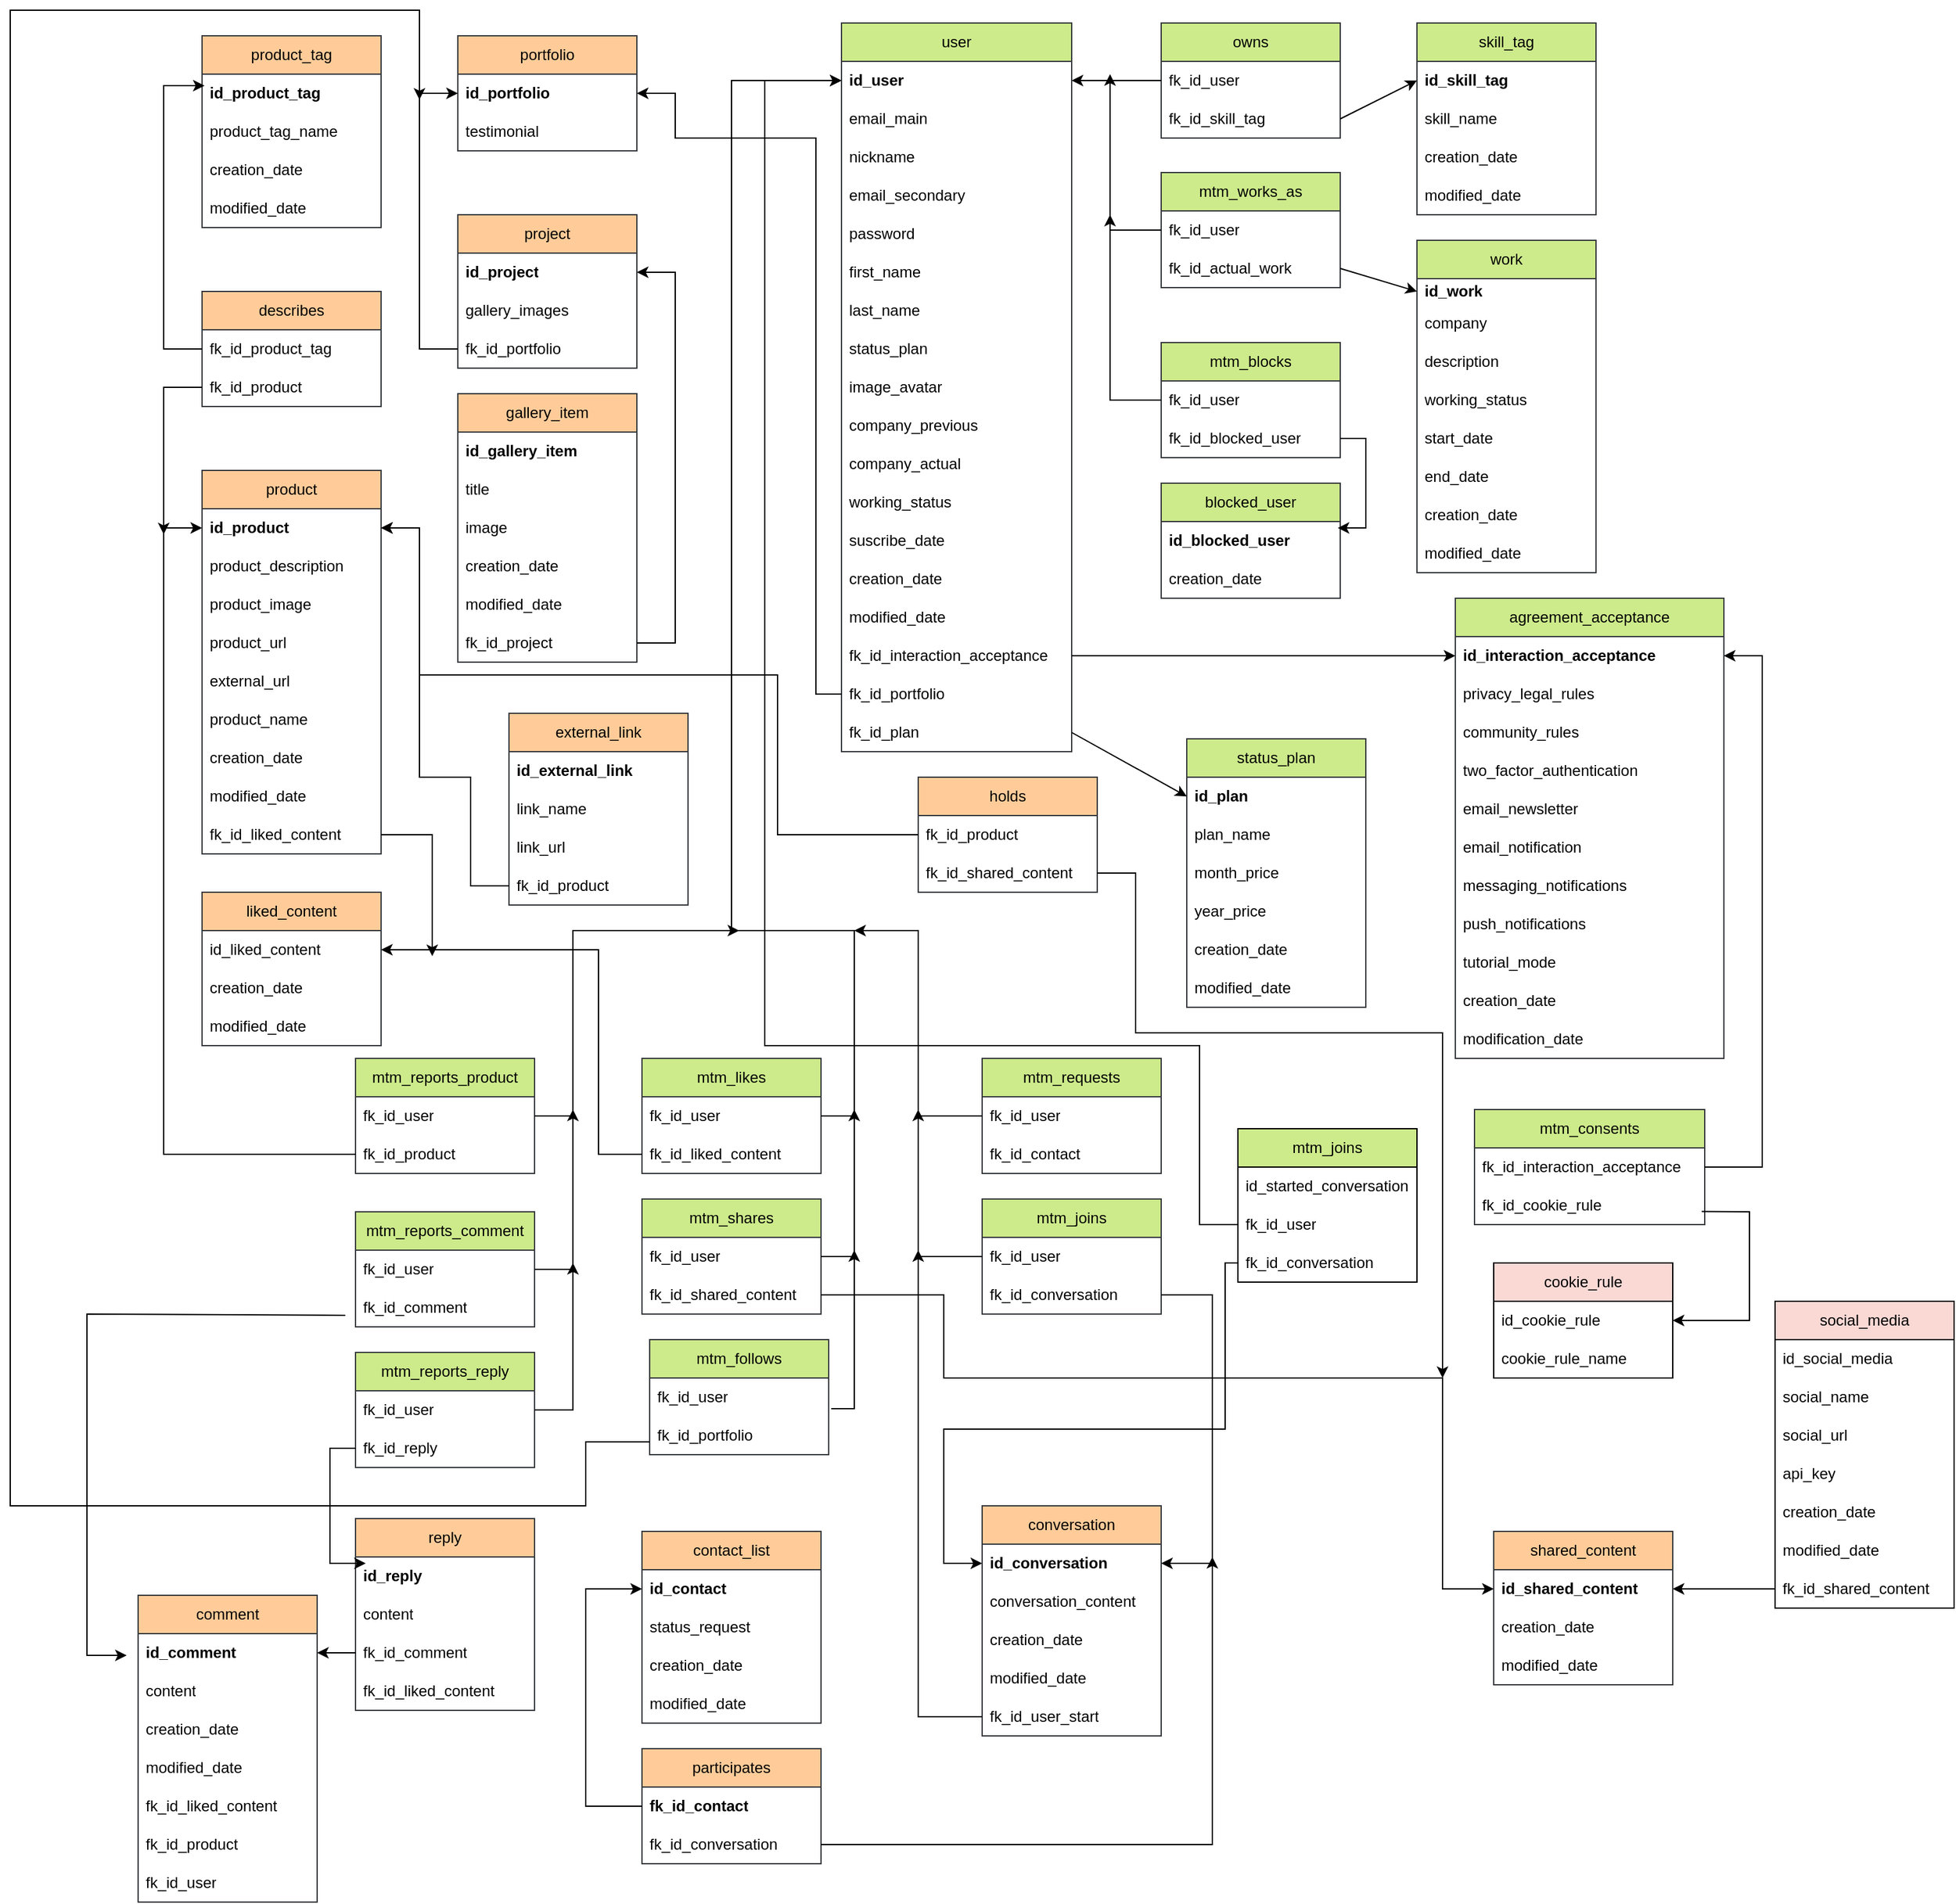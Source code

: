 <mxfile version="20.8.16" type="device"><diagram name="Page-1" id="u6NbhU4gZYawi9R22GI0"><mxGraphModel dx="1851" dy="694" grid="1" gridSize="10" guides="1" tooltips="1" connect="1" arrows="1" fold="1" page="1" pageScale="1" pageWidth="827" pageHeight="1169" math="0" shadow="0"><root><mxCell id="0"/><mxCell id="1" parent="0"/><mxCell id="49DZGyCbTdKkNrgaZXNI-1" value="user" style="swimlane;fontStyle=0;childLayout=stackLayout;horizontal=1;startSize=30;horizontalStack=0;resizeParent=1;resizeParentMax=0;resizeLast=0;collapsible=1;marginBottom=0;whiteSpace=wrap;html=1;fillColor=#cdeb8b;strokeColor=#36393d;" parent="1" vertex="1"><mxGeometry x="540" y="30" width="180" height="570" as="geometry"/></mxCell><mxCell id="49DZGyCbTdKkNrgaZXNI-2" value="&lt;b&gt;id_user&lt;/b&gt;" style="text;strokeColor=none;fillColor=none;align=left;verticalAlign=middle;spacingLeft=4;spacingRight=4;overflow=hidden;points=[[0,0.5],[1,0.5]];portConstraint=eastwest;rotatable=0;whiteSpace=wrap;html=1;" parent="49DZGyCbTdKkNrgaZXNI-1" vertex="1"><mxGeometry y="30" width="180" height="30" as="geometry"/></mxCell><mxCell id="49DZGyCbTdKkNrgaZXNI-3" value="email_main" style="text;strokeColor=none;fillColor=none;align=left;verticalAlign=middle;spacingLeft=4;spacingRight=4;overflow=hidden;points=[[0,0.5],[1,0.5]];portConstraint=eastwest;rotatable=0;whiteSpace=wrap;html=1;" parent="49DZGyCbTdKkNrgaZXNI-1" vertex="1"><mxGeometry y="60" width="180" height="30" as="geometry"/></mxCell><mxCell id="49DZGyCbTdKkNrgaZXNI-4" value="nickname&lt;br&gt;" style="text;strokeColor=none;fillColor=none;align=left;verticalAlign=middle;spacingLeft=4;spacingRight=4;overflow=hidden;points=[[0,0.5],[1,0.5]];portConstraint=eastwest;rotatable=0;whiteSpace=wrap;html=1;" parent="49DZGyCbTdKkNrgaZXNI-1" vertex="1"><mxGeometry y="90" width="180" height="30" as="geometry"/></mxCell><mxCell id="49DZGyCbTdKkNrgaZXNI-5" value="email_secondary" style="text;strokeColor=none;fillColor=none;align=left;verticalAlign=middle;spacingLeft=4;spacingRight=4;overflow=hidden;points=[[0,0.5],[1,0.5]];portConstraint=eastwest;rotatable=0;whiteSpace=wrap;html=1;" parent="49DZGyCbTdKkNrgaZXNI-1" vertex="1"><mxGeometry y="120" width="180" height="30" as="geometry"/></mxCell><mxCell id="49DZGyCbTdKkNrgaZXNI-6" value="password" style="text;strokeColor=none;fillColor=none;align=left;verticalAlign=middle;spacingLeft=4;spacingRight=4;overflow=hidden;points=[[0,0.5],[1,0.5]];portConstraint=eastwest;rotatable=0;whiteSpace=wrap;html=1;" parent="49DZGyCbTdKkNrgaZXNI-1" vertex="1"><mxGeometry y="150" width="180" height="30" as="geometry"/></mxCell><mxCell id="49DZGyCbTdKkNrgaZXNI-7" value="first_name" style="text;strokeColor=none;fillColor=none;align=left;verticalAlign=middle;spacingLeft=4;spacingRight=4;overflow=hidden;points=[[0,0.5],[1,0.5]];portConstraint=eastwest;rotatable=0;whiteSpace=wrap;html=1;" parent="49DZGyCbTdKkNrgaZXNI-1" vertex="1"><mxGeometry y="180" width="180" height="30" as="geometry"/></mxCell><mxCell id="49DZGyCbTdKkNrgaZXNI-8" value="last_name" style="text;strokeColor=none;fillColor=none;align=left;verticalAlign=middle;spacingLeft=4;spacingRight=4;overflow=hidden;points=[[0,0.5],[1,0.5]];portConstraint=eastwest;rotatable=0;whiteSpace=wrap;html=1;" parent="49DZGyCbTdKkNrgaZXNI-1" vertex="1"><mxGeometry y="210" width="180" height="30" as="geometry"/></mxCell><mxCell id="49DZGyCbTdKkNrgaZXNI-9" value="status_plan" style="text;strokeColor=none;fillColor=none;align=left;verticalAlign=middle;spacingLeft=4;spacingRight=4;overflow=hidden;points=[[0,0.5],[1,0.5]];portConstraint=eastwest;rotatable=0;whiteSpace=wrap;html=1;" parent="49DZGyCbTdKkNrgaZXNI-1" vertex="1"><mxGeometry y="240" width="180" height="30" as="geometry"/></mxCell><mxCell id="49DZGyCbTdKkNrgaZXNI-10" value="image_avatar" style="text;strokeColor=none;fillColor=none;align=left;verticalAlign=middle;spacingLeft=4;spacingRight=4;overflow=hidden;points=[[0,0.5],[1,0.5]];portConstraint=eastwest;rotatable=0;whiteSpace=wrap;html=1;" parent="49DZGyCbTdKkNrgaZXNI-1" vertex="1"><mxGeometry y="270" width="180" height="30" as="geometry"/></mxCell><mxCell id="49DZGyCbTdKkNrgaZXNI-11" value="company_previous" style="text;strokeColor=none;fillColor=none;align=left;verticalAlign=middle;spacingLeft=4;spacingRight=4;overflow=hidden;points=[[0,0.5],[1,0.5]];portConstraint=eastwest;rotatable=0;whiteSpace=wrap;html=1;" parent="49DZGyCbTdKkNrgaZXNI-1" vertex="1"><mxGeometry y="300" width="180" height="30" as="geometry"/></mxCell><mxCell id="49DZGyCbTdKkNrgaZXNI-12" value="company_actual" style="text;strokeColor=none;fillColor=none;align=left;verticalAlign=middle;spacingLeft=4;spacingRight=4;overflow=hidden;points=[[0,0.5],[1,0.5]];portConstraint=eastwest;rotatable=0;whiteSpace=wrap;html=1;" parent="49DZGyCbTdKkNrgaZXNI-1" vertex="1"><mxGeometry y="330" width="180" height="30" as="geometry"/></mxCell><mxCell id="49DZGyCbTdKkNrgaZXNI-13" value="working_status" style="text;strokeColor=none;fillColor=none;align=left;verticalAlign=middle;spacingLeft=4;spacingRight=4;overflow=hidden;points=[[0,0.5],[1,0.5]];portConstraint=eastwest;rotatable=0;whiteSpace=wrap;html=1;" parent="49DZGyCbTdKkNrgaZXNI-1" vertex="1"><mxGeometry y="360" width="180" height="30" as="geometry"/></mxCell><mxCell id="49DZGyCbTdKkNrgaZXNI-14" value="suscribe_date" style="text;strokeColor=none;fillColor=none;align=left;verticalAlign=middle;spacingLeft=4;spacingRight=4;overflow=hidden;points=[[0,0.5],[1,0.5]];portConstraint=eastwest;rotatable=0;whiteSpace=wrap;html=1;" parent="49DZGyCbTdKkNrgaZXNI-1" vertex="1"><mxGeometry y="390" width="180" height="30" as="geometry"/></mxCell><mxCell id="49DZGyCbTdKkNrgaZXNI-15" value="creation_date" style="text;strokeColor=none;fillColor=none;align=left;verticalAlign=middle;spacingLeft=4;spacingRight=4;overflow=hidden;points=[[0,0.5],[1,0.5]];portConstraint=eastwest;rotatable=0;whiteSpace=wrap;html=1;" parent="49DZGyCbTdKkNrgaZXNI-1" vertex="1"><mxGeometry y="420" width="180" height="30" as="geometry"/></mxCell><mxCell id="49DZGyCbTdKkNrgaZXNI-16" value="modified_date" style="text;strokeColor=none;fillColor=none;align=left;verticalAlign=middle;spacingLeft=4;spacingRight=4;overflow=hidden;points=[[0,0.5],[1,0.5]];portConstraint=eastwest;rotatable=0;whiteSpace=wrap;html=1;" parent="49DZGyCbTdKkNrgaZXNI-1" vertex="1"><mxGeometry y="450" width="180" height="30" as="geometry"/></mxCell><mxCell id="49DZGyCbTdKkNrgaZXNI-17" value="fk_id_interaction_acceptance" style="text;strokeColor=none;fillColor=none;align=left;verticalAlign=middle;spacingLeft=4;spacingRight=4;overflow=hidden;points=[[0,0.5],[1,0.5]];portConstraint=eastwest;rotatable=0;whiteSpace=wrap;html=1;" parent="49DZGyCbTdKkNrgaZXNI-1" vertex="1"><mxGeometry y="480" width="180" height="30" as="geometry"/></mxCell><mxCell id="49DZGyCbTdKkNrgaZXNI-19" value="fk_id_portfolio" style="text;strokeColor=none;fillColor=none;align=left;verticalAlign=middle;spacingLeft=4;spacingRight=4;overflow=hidden;points=[[0,0.5],[1,0.5]];portConstraint=eastwest;rotatable=0;whiteSpace=wrap;html=1;" parent="49DZGyCbTdKkNrgaZXNI-1" vertex="1"><mxGeometry y="510" width="180" height="30" as="geometry"/></mxCell><mxCell id="49DZGyCbTdKkNrgaZXNI-20" value="fk_id_plan" style="text;strokeColor=none;fillColor=none;align=left;verticalAlign=middle;spacingLeft=4;spacingRight=4;overflow=hidden;points=[[0,0.5],[1,0.5]];portConstraint=eastwest;rotatable=0;whiteSpace=wrap;html=1;" parent="49DZGyCbTdKkNrgaZXNI-1" vertex="1"><mxGeometry y="540" width="180" height="30" as="geometry"/></mxCell><mxCell id="49DZGyCbTdKkNrgaZXNI-21" value="skill_tag" style="swimlane;fontStyle=0;childLayout=stackLayout;horizontal=1;startSize=30;horizontalStack=0;resizeParent=1;resizeParentMax=0;resizeLast=0;collapsible=1;marginBottom=0;whiteSpace=wrap;html=1;fillColor=#cdeb8b;strokeColor=#36393d;" parent="1" vertex="1"><mxGeometry x="990" y="30" width="140" height="150" as="geometry"/></mxCell><mxCell id="49DZGyCbTdKkNrgaZXNI-22" value="&lt;b&gt;id_skill_tag&lt;/b&gt;" style="text;strokeColor=none;fillColor=none;align=left;verticalAlign=middle;spacingLeft=4;spacingRight=4;overflow=hidden;points=[[0,0.5],[1,0.5]];portConstraint=eastwest;rotatable=0;whiteSpace=wrap;html=1;" parent="49DZGyCbTdKkNrgaZXNI-21" vertex="1"><mxGeometry y="30" width="140" height="30" as="geometry"/></mxCell><mxCell id="49DZGyCbTdKkNrgaZXNI-23" value="skill_name" style="text;strokeColor=none;fillColor=none;align=left;verticalAlign=middle;spacingLeft=4;spacingRight=4;overflow=hidden;points=[[0,0.5],[1,0.5]];portConstraint=eastwest;rotatable=0;whiteSpace=wrap;html=1;" parent="49DZGyCbTdKkNrgaZXNI-21" vertex="1"><mxGeometry y="60" width="140" height="30" as="geometry"/></mxCell><mxCell id="49DZGyCbTdKkNrgaZXNI-24" value="creation_date" style="text;strokeColor=none;fillColor=none;align=left;verticalAlign=middle;spacingLeft=4;spacingRight=4;overflow=hidden;points=[[0,0.5],[1,0.5]];portConstraint=eastwest;rotatable=0;whiteSpace=wrap;html=1;" parent="49DZGyCbTdKkNrgaZXNI-21" vertex="1"><mxGeometry y="90" width="140" height="30" as="geometry"/></mxCell><mxCell id="49DZGyCbTdKkNrgaZXNI-25" value="modified_date" style="text;strokeColor=none;fillColor=none;align=left;verticalAlign=middle;spacingLeft=4;spacingRight=4;overflow=hidden;points=[[0,0.5],[1,0.5]];portConstraint=eastwest;rotatable=0;whiteSpace=wrap;html=1;" parent="49DZGyCbTdKkNrgaZXNI-21" vertex="1"><mxGeometry y="120" width="140" height="30" as="geometry"/></mxCell><mxCell id="49DZGyCbTdKkNrgaZXNI-26" value="status_plan" style="swimlane;fontStyle=0;childLayout=stackLayout;horizontal=1;startSize=30;horizontalStack=0;resizeParent=1;resizeParentMax=0;resizeLast=0;collapsible=1;marginBottom=0;whiteSpace=wrap;html=1;fillColor=#cdeb8b;strokeColor=#36393d;" parent="1" vertex="1"><mxGeometry x="810" y="590" width="140" height="210" as="geometry"/></mxCell><mxCell id="49DZGyCbTdKkNrgaZXNI-27" value="&lt;b&gt;id_plan&lt;/b&gt;" style="text;strokeColor=none;fillColor=none;align=left;verticalAlign=middle;spacingLeft=4;spacingRight=4;overflow=hidden;points=[[0,0.5],[1,0.5]];portConstraint=eastwest;rotatable=0;whiteSpace=wrap;html=1;" parent="49DZGyCbTdKkNrgaZXNI-26" vertex="1"><mxGeometry y="30" width="140" height="30" as="geometry"/></mxCell><mxCell id="49DZGyCbTdKkNrgaZXNI-28" value="plan_name" style="text;strokeColor=none;fillColor=none;align=left;verticalAlign=middle;spacingLeft=4;spacingRight=4;overflow=hidden;points=[[0,0.5],[1,0.5]];portConstraint=eastwest;rotatable=0;whiteSpace=wrap;html=1;" parent="49DZGyCbTdKkNrgaZXNI-26" vertex="1"><mxGeometry y="60" width="140" height="30" as="geometry"/></mxCell><mxCell id="49DZGyCbTdKkNrgaZXNI-29" value="month_price" style="text;strokeColor=none;fillColor=none;align=left;verticalAlign=middle;spacingLeft=4;spacingRight=4;overflow=hidden;points=[[0,0.5],[1,0.5]];portConstraint=eastwest;rotatable=0;whiteSpace=wrap;html=1;" parent="49DZGyCbTdKkNrgaZXNI-26" vertex="1"><mxGeometry y="90" width="140" height="30" as="geometry"/></mxCell><mxCell id="49DZGyCbTdKkNrgaZXNI-30" value="year_price" style="text;strokeColor=none;fillColor=none;align=left;verticalAlign=middle;spacingLeft=4;spacingRight=4;overflow=hidden;points=[[0,0.5],[1,0.5]];portConstraint=eastwest;rotatable=0;whiteSpace=wrap;html=1;" parent="49DZGyCbTdKkNrgaZXNI-26" vertex="1"><mxGeometry y="120" width="140" height="30" as="geometry"/></mxCell><mxCell id="49DZGyCbTdKkNrgaZXNI-31" value="creation_date" style="text;strokeColor=none;fillColor=none;align=left;verticalAlign=middle;spacingLeft=4;spacingRight=4;overflow=hidden;points=[[0,0.5],[1,0.5]];portConstraint=eastwest;rotatable=0;whiteSpace=wrap;html=1;" parent="49DZGyCbTdKkNrgaZXNI-26" vertex="1"><mxGeometry y="150" width="140" height="30" as="geometry"/></mxCell><mxCell id="49DZGyCbTdKkNrgaZXNI-32" value="modified_date" style="text;strokeColor=none;fillColor=none;align=left;verticalAlign=middle;spacingLeft=4;spacingRight=4;overflow=hidden;points=[[0,0.5],[1,0.5]];portConstraint=eastwest;rotatable=0;whiteSpace=wrap;html=1;" parent="49DZGyCbTdKkNrgaZXNI-26" vertex="1"><mxGeometry y="180" width="140" height="30" as="geometry"/></mxCell><mxCell id="49DZGyCbTdKkNrgaZXNI-33" value="work" style="swimlane;fontStyle=0;childLayout=stackLayout;horizontal=1;startSize=30;horizontalStack=0;resizeParent=1;resizeParentMax=0;resizeLast=0;collapsible=1;marginBottom=0;whiteSpace=wrap;html=1;fillColor=#cdeb8b;strokeColor=#36393d;" parent="1" vertex="1"><mxGeometry x="990" y="200" width="140" height="260" as="geometry"/></mxCell><mxCell id="49DZGyCbTdKkNrgaZXNI-34" value="&lt;b&gt;id_work&lt;/b&gt;" style="text;strokeColor=none;fillColor=none;align=left;verticalAlign=middle;spacingLeft=4;spacingRight=4;overflow=hidden;points=[[0,0.5],[1,0.5]];portConstraint=eastwest;rotatable=0;whiteSpace=wrap;html=1;" parent="49DZGyCbTdKkNrgaZXNI-33" vertex="1"><mxGeometry y="30" width="140" height="20" as="geometry"/></mxCell><mxCell id="49DZGyCbTdKkNrgaZXNI-35" value="company" style="text;strokeColor=none;fillColor=none;align=left;verticalAlign=middle;spacingLeft=4;spacingRight=4;overflow=hidden;points=[[0,0.5],[1,0.5]];portConstraint=eastwest;rotatable=0;whiteSpace=wrap;html=1;" parent="49DZGyCbTdKkNrgaZXNI-33" vertex="1"><mxGeometry y="50" width="140" height="30" as="geometry"/></mxCell><mxCell id="at-U_Oj0RgLsTgjIfhFf-131" value="description" style="text;strokeColor=none;fillColor=none;align=left;verticalAlign=middle;spacingLeft=4;spacingRight=4;overflow=hidden;points=[[0,0.5],[1,0.5]];portConstraint=eastwest;rotatable=0;whiteSpace=wrap;html=1;" parent="49DZGyCbTdKkNrgaZXNI-33" vertex="1"><mxGeometry y="80" width="140" height="30" as="geometry"/></mxCell><mxCell id="at-U_Oj0RgLsTgjIfhFf-130" value="working_status" style="text;strokeColor=none;fillColor=none;align=left;verticalAlign=middle;spacingLeft=4;spacingRight=4;overflow=hidden;points=[[0,0.5],[1,0.5]];portConstraint=eastwest;rotatable=0;whiteSpace=wrap;html=1;" parent="49DZGyCbTdKkNrgaZXNI-33" vertex="1"><mxGeometry y="110" width="140" height="30" as="geometry"/></mxCell><mxCell id="49DZGyCbTdKkNrgaZXNI-36" value="start_date" style="text;strokeColor=none;fillColor=none;align=left;verticalAlign=middle;spacingLeft=4;spacingRight=4;overflow=hidden;points=[[0,0.5],[1,0.5]];portConstraint=eastwest;rotatable=0;whiteSpace=wrap;html=1;" parent="49DZGyCbTdKkNrgaZXNI-33" vertex="1"><mxGeometry y="140" width="140" height="30" as="geometry"/></mxCell><mxCell id="at-U_Oj0RgLsTgjIfhFf-128" value="end_date" style="text;strokeColor=none;fillColor=none;align=left;verticalAlign=middle;spacingLeft=4;spacingRight=4;overflow=hidden;points=[[0,0.5],[1,0.5]];portConstraint=eastwest;rotatable=0;whiteSpace=wrap;html=1;" parent="49DZGyCbTdKkNrgaZXNI-33" vertex="1"><mxGeometry y="170" width="140" height="30" as="geometry"/></mxCell><mxCell id="at-U_Oj0RgLsTgjIfhFf-129" value="creation_date" style="text;strokeColor=none;fillColor=none;align=left;verticalAlign=middle;spacingLeft=4;spacingRight=4;overflow=hidden;points=[[0,0.5],[1,0.5]];portConstraint=eastwest;rotatable=0;whiteSpace=wrap;html=1;" parent="49DZGyCbTdKkNrgaZXNI-33" vertex="1"><mxGeometry y="200" width="140" height="30" as="geometry"/></mxCell><mxCell id="49DZGyCbTdKkNrgaZXNI-37" value="modified_date" style="text;strokeColor=none;fillColor=none;align=left;verticalAlign=middle;spacingLeft=4;spacingRight=4;overflow=hidden;points=[[0,0.5],[1,0.5]];portConstraint=eastwest;rotatable=0;whiteSpace=wrap;html=1;" parent="49DZGyCbTdKkNrgaZXNI-33" vertex="1"><mxGeometry y="230" width="140" height="30" as="geometry"/></mxCell><mxCell id="49DZGyCbTdKkNrgaZXNI-38" value="blocked_user" style="swimlane;fontStyle=0;childLayout=stackLayout;horizontal=1;startSize=30;horizontalStack=0;resizeParent=1;resizeParentMax=0;resizeLast=0;collapsible=1;marginBottom=0;whiteSpace=wrap;html=1;fillColor=#cdeb8b;strokeColor=#36393d;" parent="1" vertex="1"><mxGeometry x="790" y="390" width="140" height="90" as="geometry"/></mxCell><mxCell id="49DZGyCbTdKkNrgaZXNI-39" value="&lt;b&gt;id_blocked_user&lt;/b&gt;" style="text;strokeColor=none;fillColor=none;align=left;verticalAlign=middle;spacingLeft=4;spacingRight=4;overflow=hidden;points=[[0,0.5],[1,0.5]];portConstraint=eastwest;rotatable=0;whiteSpace=wrap;html=1;" parent="49DZGyCbTdKkNrgaZXNI-38" vertex="1"><mxGeometry y="30" width="140" height="30" as="geometry"/></mxCell><mxCell id="49DZGyCbTdKkNrgaZXNI-40" value="creation_date" style="text;strokeColor=none;fillColor=none;align=left;verticalAlign=middle;spacingLeft=4;spacingRight=4;overflow=hidden;points=[[0,0.5],[1,0.5]];portConstraint=eastwest;rotatable=0;whiteSpace=wrap;html=1;" parent="49DZGyCbTdKkNrgaZXNI-38" vertex="1"><mxGeometry y="60" width="140" height="30" as="geometry"/></mxCell><mxCell id="49DZGyCbTdKkNrgaZXNI-42" value="agreement_acceptance" style="swimlane;fontStyle=0;childLayout=stackLayout;horizontal=1;startSize=30;horizontalStack=0;resizeParent=1;resizeParentMax=0;resizeLast=0;collapsible=1;marginBottom=0;whiteSpace=wrap;html=1;fillColor=#cdeb8b;strokeColor=#36393d;" parent="1" vertex="1"><mxGeometry x="1020" y="480" width="210" height="360" as="geometry"/></mxCell><mxCell id="49DZGyCbTdKkNrgaZXNI-43" value="&lt;b&gt;id_interaction_acceptance&lt;/b&gt;" style="text;strokeColor=none;fillColor=none;align=left;verticalAlign=middle;spacingLeft=4;spacingRight=4;overflow=hidden;points=[[0,0.5],[1,0.5]];portConstraint=eastwest;rotatable=0;whiteSpace=wrap;html=1;" parent="49DZGyCbTdKkNrgaZXNI-42" vertex="1"><mxGeometry y="30" width="210" height="30" as="geometry"/></mxCell><mxCell id="49DZGyCbTdKkNrgaZXNI-44" value="privacy_legal_rules" style="text;strokeColor=none;fillColor=none;align=left;verticalAlign=middle;spacingLeft=4;spacingRight=4;overflow=hidden;points=[[0,0.5],[1,0.5]];portConstraint=eastwest;rotatable=0;whiteSpace=wrap;html=1;" parent="49DZGyCbTdKkNrgaZXNI-42" vertex="1"><mxGeometry y="60" width="210" height="30" as="geometry"/></mxCell><mxCell id="49DZGyCbTdKkNrgaZXNI-45" value="community_rules" style="text;strokeColor=none;fillColor=none;align=left;verticalAlign=middle;spacingLeft=4;spacingRight=4;overflow=hidden;points=[[0,0.5],[1,0.5]];portConstraint=eastwest;rotatable=0;whiteSpace=wrap;html=1;" parent="49DZGyCbTdKkNrgaZXNI-42" vertex="1"><mxGeometry y="90" width="210" height="30" as="geometry"/></mxCell><mxCell id="49DZGyCbTdKkNrgaZXNI-46" value="two_factor_authentication" style="text;strokeColor=none;fillColor=none;align=left;verticalAlign=middle;spacingLeft=4;spacingRight=4;overflow=hidden;points=[[0,0.5],[1,0.5]];portConstraint=eastwest;rotatable=0;whiteSpace=wrap;html=1;" parent="49DZGyCbTdKkNrgaZXNI-42" vertex="1"><mxGeometry y="120" width="210" height="30" as="geometry"/></mxCell><mxCell id="49DZGyCbTdKkNrgaZXNI-47" value="email_newsletter" style="text;strokeColor=none;fillColor=none;align=left;verticalAlign=middle;spacingLeft=4;spacingRight=4;overflow=hidden;points=[[0,0.5],[1,0.5]];portConstraint=eastwest;rotatable=0;whiteSpace=wrap;html=1;" parent="49DZGyCbTdKkNrgaZXNI-42" vertex="1"><mxGeometry y="150" width="210" height="30" as="geometry"/></mxCell><mxCell id="49DZGyCbTdKkNrgaZXNI-48" value="email_notification" style="text;strokeColor=none;fillColor=none;align=left;verticalAlign=middle;spacingLeft=4;spacingRight=4;overflow=hidden;points=[[0,0.5],[1,0.5]];portConstraint=eastwest;rotatable=0;whiteSpace=wrap;html=1;" parent="49DZGyCbTdKkNrgaZXNI-42" vertex="1"><mxGeometry y="180" width="210" height="30" as="geometry"/></mxCell><mxCell id="49DZGyCbTdKkNrgaZXNI-49" value="messaging_notifications" style="text;strokeColor=none;fillColor=none;align=left;verticalAlign=middle;spacingLeft=4;spacingRight=4;overflow=hidden;points=[[0,0.5],[1,0.5]];portConstraint=eastwest;rotatable=0;whiteSpace=wrap;html=1;" parent="49DZGyCbTdKkNrgaZXNI-42" vertex="1"><mxGeometry y="210" width="210" height="30" as="geometry"/></mxCell><mxCell id="49DZGyCbTdKkNrgaZXNI-50" value="push_notifications" style="text;strokeColor=none;fillColor=none;align=left;verticalAlign=middle;spacingLeft=4;spacingRight=4;overflow=hidden;points=[[0,0.5],[1,0.5]];portConstraint=eastwest;rotatable=0;whiteSpace=wrap;html=1;" parent="49DZGyCbTdKkNrgaZXNI-42" vertex="1"><mxGeometry y="240" width="210" height="30" as="geometry"/></mxCell><mxCell id="UlVWUk0S9yvKSPlx_GjA-1" value="tutorial_mode" style="text;strokeColor=none;fillColor=none;align=left;verticalAlign=middle;spacingLeft=4;spacingRight=4;overflow=hidden;points=[[0,0.5],[1,0.5]];portConstraint=eastwest;rotatable=0;whiteSpace=wrap;html=1;" parent="49DZGyCbTdKkNrgaZXNI-42" vertex="1"><mxGeometry y="270" width="210" height="30" as="geometry"/></mxCell><mxCell id="49DZGyCbTdKkNrgaZXNI-51" value="creation_date" style="text;strokeColor=none;fillColor=none;align=left;verticalAlign=middle;spacingLeft=4;spacingRight=4;overflow=hidden;points=[[0,0.5],[1,0.5]];portConstraint=eastwest;rotatable=0;whiteSpace=wrap;html=1;" parent="49DZGyCbTdKkNrgaZXNI-42" vertex="1"><mxGeometry y="300" width="210" height="30" as="geometry"/></mxCell><mxCell id="49DZGyCbTdKkNrgaZXNI-52" value="modification_date" style="text;strokeColor=none;fillColor=none;align=left;verticalAlign=middle;spacingLeft=4;spacingRight=4;overflow=hidden;points=[[0,0.5],[1,0.5]];portConstraint=eastwest;rotatable=0;whiteSpace=wrap;html=1;" parent="49DZGyCbTdKkNrgaZXNI-42" vertex="1"><mxGeometry y="330" width="210" height="30" as="geometry"/></mxCell><mxCell id="49DZGyCbTdKkNrgaZXNI-53" value="owns" style="swimlane;fontStyle=0;childLayout=stackLayout;horizontal=1;startSize=30;horizontalStack=0;resizeParent=1;resizeParentMax=0;resizeLast=0;collapsible=1;marginBottom=0;whiteSpace=wrap;html=1;fillColor=#cdeb8b;strokeColor=#36393d;" parent="1" vertex="1"><mxGeometry x="790" y="30" width="140" height="90" as="geometry"/></mxCell><mxCell id="49DZGyCbTdKkNrgaZXNI-54" value="fk_id_user" style="text;strokeColor=none;fillColor=none;align=left;verticalAlign=middle;spacingLeft=4;spacingRight=4;overflow=hidden;points=[[0,0.5],[1,0.5]];portConstraint=eastwest;rotatable=0;whiteSpace=wrap;html=1;" parent="49DZGyCbTdKkNrgaZXNI-53" vertex="1"><mxGeometry y="30" width="140" height="30" as="geometry"/></mxCell><mxCell id="49DZGyCbTdKkNrgaZXNI-55" value="fk_id_skill_tag" style="text;strokeColor=none;fillColor=none;align=left;verticalAlign=middle;spacingLeft=4;spacingRight=4;overflow=hidden;points=[[0,0.5],[1,0.5]];portConstraint=eastwest;rotatable=0;whiteSpace=wrap;html=1;" parent="49DZGyCbTdKkNrgaZXNI-53" vertex="1"><mxGeometry y="60" width="140" height="30" as="geometry"/></mxCell><mxCell id="49DZGyCbTdKkNrgaZXNI-57" value="mtm_works_as" style="swimlane;fontStyle=0;childLayout=stackLayout;horizontal=1;startSize=30;horizontalStack=0;resizeParent=1;resizeParentMax=0;resizeLast=0;collapsible=1;marginBottom=0;whiteSpace=wrap;html=1;fillColor=#cdeb8b;strokeColor=#36393d;" parent="1" vertex="1"><mxGeometry x="790" y="147" width="140" height="90" as="geometry"/></mxCell><mxCell id="49DZGyCbTdKkNrgaZXNI-58" value="fk_id_user" style="text;strokeColor=none;fillColor=none;align=left;verticalAlign=middle;spacingLeft=4;spacingRight=4;overflow=hidden;points=[[0,0.5],[1,0.5]];portConstraint=eastwest;rotatable=0;whiteSpace=wrap;html=1;" parent="49DZGyCbTdKkNrgaZXNI-57" vertex="1"><mxGeometry y="30" width="140" height="30" as="geometry"/></mxCell><mxCell id="49DZGyCbTdKkNrgaZXNI-59" value="fk_id_actual_work" style="text;strokeColor=none;fillColor=none;align=left;verticalAlign=middle;spacingLeft=4;spacingRight=4;overflow=hidden;points=[[0,0.5],[1,0.5]];portConstraint=eastwest;rotatable=0;whiteSpace=wrap;html=1;" parent="49DZGyCbTdKkNrgaZXNI-57" vertex="1"><mxGeometry y="60" width="140" height="30" as="geometry"/></mxCell><mxCell id="49DZGyCbTdKkNrgaZXNI-61" value="mtm_blocks" style="swimlane;fontStyle=0;childLayout=stackLayout;horizontal=1;startSize=30;horizontalStack=0;resizeParent=1;resizeParentMax=0;resizeLast=0;collapsible=1;marginBottom=0;whiteSpace=wrap;html=1;fillColor=#cdeb8b;strokeColor=#36393d;" parent="1" vertex="1"><mxGeometry x="790" y="280" width="140" height="90" as="geometry"/></mxCell><mxCell id="49DZGyCbTdKkNrgaZXNI-62" value="fk_id_user" style="text;strokeColor=none;fillColor=none;align=left;verticalAlign=middle;spacingLeft=4;spacingRight=4;overflow=hidden;points=[[0,0.5],[1,0.5]];portConstraint=eastwest;rotatable=0;whiteSpace=wrap;html=1;" parent="49DZGyCbTdKkNrgaZXNI-61" vertex="1"><mxGeometry y="30" width="140" height="30" as="geometry"/></mxCell><mxCell id="49DZGyCbTdKkNrgaZXNI-63" value="fk_id_blocked_user" style="text;strokeColor=none;fillColor=none;align=left;verticalAlign=middle;spacingLeft=4;spacingRight=4;overflow=hidden;points=[[0,0.5],[1,0.5]];portConstraint=eastwest;rotatable=0;whiteSpace=wrap;html=1;" parent="49DZGyCbTdKkNrgaZXNI-61" vertex="1"><mxGeometry y="60" width="140" height="30" as="geometry"/></mxCell><mxCell id="49DZGyCbTdKkNrgaZXNI-65" value="product_tag" style="swimlane;fontStyle=0;childLayout=stackLayout;horizontal=1;startSize=30;horizontalStack=0;resizeParent=1;resizeParentMax=0;resizeLast=0;collapsible=1;marginBottom=0;whiteSpace=wrap;html=1;fillColor=#ffcc99;strokeColor=#36393d;" parent="1" vertex="1"><mxGeometry x="40" y="40" width="140" height="150" as="geometry"/></mxCell><mxCell id="49DZGyCbTdKkNrgaZXNI-66" value="&lt;b&gt;id_product_tag&lt;/b&gt;" style="text;strokeColor=none;fillColor=none;align=left;verticalAlign=middle;spacingLeft=4;spacingRight=4;overflow=hidden;points=[[0,0.5],[1,0.5]];portConstraint=eastwest;rotatable=0;whiteSpace=wrap;html=1;" parent="49DZGyCbTdKkNrgaZXNI-65" vertex="1"><mxGeometry y="30" width="140" height="30" as="geometry"/></mxCell><mxCell id="49DZGyCbTdKkNrgaZXNI-67" value="product_tag_name" style="text;strokeColor=none;fillColor=none;align=left;verticalAlign=middle;spacingLeft=4;spacingRight=4;overflow=hidden;points=[[0,0.5],[1,0.5]];portConstraint=eastwest;rotatable=0;whiteSpace=wrap;html=1;" parent="49DZGyCbTdKkNrgaZXNI-65" vertex="1"><mxGeometry y="60" width="140" height="30" as="geometry"/></mxCell><mxCell id="49DZGyCbTdKkNrgaZXNI-68" value="creation_date" style="text;strokeColor=none;fillColor=none;align=left;verticalAlign=middle;spacingLeft=4;spacingRight=4;overflow=hidden;points=[[0,0.5],[1,0.5]];portConstraint=eastwest;rotatable=0;whiteSpace=wrap;html=1;" parent="49DZGyCbTdKkNrgaZXNI-65" vertex="1"><mxGeometry y="90" width="140" height="30" as="geometry"/></mxCell><mxCell id="49DZGyCbTdKkNrgaZXNI-69" value="modified_date" style="text;strokeColor=none;fillColor=none;align=left;verticalAlign=middle;spacingLeft=4;spacingRight=4;overflow=hidden;points=[[0,0.5],[1,0.5]];portConstraint=eastwest;rotatable=0;whiteSpace=wrap;html=1;" parent="49DZGyCbTdKkNrgaZXNI-65" vertex="1"><mxGeometry y="120" width="140" height="30" as="geometry"/></mxCell><mxCell id="49DZGyCbTdKkNrgaZXNI-70" value="portfolio" style="swimlane;fontStyle=0;childLayout=stackLayout;horizontal=1;startSize=30;horizontalStack=0;resizeParent=1;resizeParentMax=0;resizeLast=0;collapsible=1;marginBottom=0;whiteSpace=wrap;html=1;fillColor=#ffcc99;strokeColor=#36393d;" parent="1" vertex="1"><mxGeometry x="240" y="40" width="140" height="90" as="geometry"/></mxCell><mxCell id="49DZGyCbTdKkNrgaZXNI-71" value="&lt;b&gt;id_portfolio&lt;/b&gt;" style="text;strokeColor=none;fillColor=none;align=left;verticalAlign=middle;spacingLeft=4;spacingRight=4;overflow=hidden;points=[[0,0.5],[1,0.5]];portConstraint=eastwest;rotatable=0;whiteSpace=wrap;html=1;" parent="49DZGyCbTdKkNrgaZXNI-70" vertex="1"><mxGeometry y="30" width="140" height="30" as="geometry"/></mxCell><mxCell id="49DZGyCbTdKkNrgaZXNI-72" value="testimonial" style="text;strokeColor=none;fillColor=none;align=left;verticalAlign=middle;spacingLeft=4;spacingRight=4;overflow=hidden;points=[[0,0.5],[1,0.5]];portConstraint=eastwest;rotatable=0;whiteSpace=wrap;html=1;" parent="49DZGyCbTdKkNrgaZXNI-70" vertex="1"><mxGeometry y="60" width="140" height="30" as="geometry"/></mxCell><mxCell id="49DZGyCbTdKkNrgaZXNI-74" value="project" style="swimlane;fontStyle=0;childLayout=stackLayout;horizontal=1;startSize=30;horizontalStack=0;resizeParent=1;resizeParentMax=0;resizeLast=0;collapsible=1;marginBottom=0;whiteSpace=wrap;html=1;fillColor=#ffcc99;strokeColor=#36393d;" parent="1" vertex="1"><mxGeometry x="240" y="180" width="140" height="120" as="geometry"/></mxCell><mxCell id="49DZGyCbTdKkNrgaZXNI-75" value="&lt;b&gt;id_project&lt;/b&gt;" style="text;strokeColor=none;fillColor=none;align=left;verticalAlign=middle;spacingLeft=4;spacingRight=4;overflow=hidden;points=[[0,0.5],[1,0.5]];portConstraint=eastwest;rotatable=0;whiteSpace=wrap;html=1;" parent="49DZGyCbTdKkNrgaZXNI-74" vertex="1"><mxGeometry y="30" width="140" height="30" as="geometry"/></mxCell><mxCell id="49DZGyCbTdKkNrgaZXNI-76" value="gallery_images" style="text;strokeColor=none;fillColor=none;align=left;verticalAlign=middle;spacingLeft=4;spacingRight=4;overflow=hidden;points=[[0,0.5],[1,0.5]];portConstraint=eastwest;rotatable=0;whiteSpace=wrap;html=1;" parent="49DZGyCbTdKkNrgaZXNI-74" vertex="1"><mxGeometry y="60" width="140" height="30" as="geometry"/></mxCell><mxCell id="49DZGyCbTdKkNrgaZXNI-77" value="fk_id_portfolio" style="text;strokeColor=none;fillColor=none;align=left;verticalAlign=middle;spacingLeft=4;spacingRight=4;overflow=hidden;points=[[0,0.5],[1,0.5]];portConstraint=eastwest;rotatable=0;whiteSpace=wrap;html=1;" parent="49DZGyCbTdKkNrgaZXNI-74" vertex="1"><mxGeometry y="90" width="140" height="30" as="geometry"/></mxCell><mxCell id="49DZGyCbTdKkNrgaZXNI-78" value="gallery_item" style="swimlane;fontStyle=0;childLayout=stackLayout;horizontal=1;startSize=30;horizontalStack=0;resizeParent=1;resizeParentMax=0;resizeLast=0;collapsible=1;marginBottom=0;whiteSpace=wrap;html=1;fillColor=#ffcc99;strokeColor=#36393d;" parent="1" vertex="1"><mxGeometry x="240" y="320" width="140" height="210" as="geometry"/></mxCell><mxCell id="49DZGyCbTdKkNrgaZXNI-79" value="&lt;b&gt;id_gallery_item&lt;/b&gt;" style="text;strokeColor=none;fillColor=none;align=left;verticalAlign=middle;spacingLeft=4;spacingRight=4;overflow=hidden;points=[[0,0.5],[1,0.5]];portConstraint=eastwest;rotatable=0;whiteSpace=wrap;html=1;" parent="49DZGyCbTdKkNrgaZXNI-78" vertex="1"><mxGeometry y="30" width="140" height="30" as="geometry"/></mxCell><mxCell id="49DZGyCbTdKkNrgaZXNI-80" value="title" style="text;strokeColor=none;fillColor=none;align=left;verticalAlign=middle;spacingLeft=4;spacingRight=4;overflow=hidden;points=[[0,0.5],[1,0.5]];portConstraint=eastwest;rotatable=0;whiteSpace=wrap;html=1;" parent="49DZGyCbTdKkNrgaZXNI-78" vertex="1"><mxGeometry y="60" width="140" height="30" as="geometry"/></mxCell><mxCell id="49DZGyCbTdKkNrgaZXNI-81" value="image" style="text;strokeColor=none;fillColor=none;align=left;verticalAlign=middle;spacingLeft=4;spacingRight=4;overflow=hidden;points=[[0,0.5],[1,0.5]];portConstraint=eastwest;rotatable=0;whiteSpace=wrap;html=1;" parent="49DZGyCbTdKkNrgaZXNI-78" vertex="1"><mxGeometry y="90" width="140" height="30" as="geometry"/></mxCell><mxCell id="49DZGyCbTdKkNrgaZXNI-82" value="creation_date" style="text;strokeColor=none;fillColor=none;align=left;verticalAlign=middle;spacingLeft=4;spacingRight=4;overflow=hidden;points=[[0,0.5],[1,0.5]];portConstraint=eastwest;rotatable=0;whiteSpace=wrap;html=1;" parent="49DZGyCbTdKkNrgaZXNI-78" vertex="1"><mxGeometry y="120" width="140" height="30" as="geometry"/></mxCell><mxCell id="49DZGyCbTdKkNrgaZXNI-83" value="modified_date" style="text;strokeColor=none;fillColor=none;align=left;verticalAlign=middle;spacingLeft=4;spacingRight=4;overflow=hidden;points=[[0,0.5],[1,0.5]];portConstraint=eastwest;rotatable=0;whiteSpace=wrap;html=1;" parent="49DZGyCbTdKkNrgaZXNI-78" vertex="1"><mxGeometry y="150" width="140" height="30" as="geometry"/></mxCell><mxCell id="49DZGyCbTdKkNrgaZXNI-84" value="fk_id_project" style="text;strokeColor=none;fillColor=none;align=left;verticalAlign=middle;spacingLeft=4;spacingRight=4;overflow=hidden;points=[[0,0.5],[1,0.5]];portConstraint=eastwest;rotatable=0;whiteSpace=wrap;html=1;" parent="49DZGyCbTdKkNrgaZXNI-78" vertex="1"><mxGeometry y="180" width="140" height="30" as="geometry"/></mxCell><mxCell id="49DZGyCbTdKkNrgaZXNI-85" value="describes" style="swimlane;fontStyle=0;childLayout=stackLayout;horizontal=1;startSize=30;horizontalStack=0;resizeParent=1;resizeParentMax=0;resizeLast=0;collapsible=1;marginBottom=0;whiteSpace=wrap;html=1;fillColor=#ffcc99;strokeColor=#36393d;" parent="1" vertex="1"><mxGeometry x="40" y="240" width="140" height="90" as="geometry"/></mxCell><mxCell id="49DZGyCbTdKkNrgaZXNI-86" value="fk_id_product_tag" style="text;strokeColor=none;fillColor=none;align=left;verticalAlign=middle;spacingLeft=4;spacingRight=4;overflow=hidden;points=[[0,0.5],[1,0.5]];portConstraint=eastwest;rotatable=0;whiteSpace=wrap;html=1;" parent="49DZGyCbTdKkNrgaZXNI-85" vertex="1"><mxGeometry y="30" width="140" height="30" as="geometry"/></mxCell><mxCell id="49DZGyCbTdKkNrgaZXNI-87" value="fk_id_product" style="text;strokeColor=none;fillColor=none;align=left;verticalAlign=middle;spacingLeft=4;spacingRight=4;overflow=hidden;points=[[0,0.5],[1,0.5]];portConstraint=eastwest;rotatable=0;whiteSpace=wrap;html=1;" parent="49DZGyCbTdKkNrgaZXNI-85" vertex="1"><mxGeometry y="60" width="140" height="30" as="geometry"/></mxCell><mxCell id="49DZGyCbTdKkNrgaZXNI-89" value="product" style="swimlane;fontStyle=0;childLayout=stackLayout;horizontal=1;startSize=30;horizontalStack=0;resizeParent=1;resizeParentMax=0;resizeLast=0;collapsible=1;marginBottom=0;whiteSpace=wrap;html=1;fillColor=#ffcc99;strokeColor=#36393d;" parent="1" vertex="1"><mxGeometry x="40" y="380" width="140" height="300" as="geometry"/></mxCell><mxCell id="49DZGyCbTdKkNrgaZXNI-90" value="&lt;b&gt;id_product&lt;/b&gt;" style="text;strokeColor=none;fillColor=none;align=left;verticalAlign=middle;spacingLeft=4;spacingRight=4;overflow=hidden;points=[[0,0.5],[1,0.5]];portConstraint=eastwest;rotatable=0;whiteSpace=wrap;html=1;" parent="49DZGyCbTdKkNrgaZXNI-89" vertex="1"><mxGeometry y="30" width="140" height="30" as="geometry"/></mxCell><mxCell id="49DZGyCbTdKkNrgaZXNI-91" value="product_description" style="text;strokeColor=none;fillColor=none;align=left;verticalAlign=middle;spacingLeft=4;spacingRight=4;overflow=hidden;points=[[0,0.5],[1,0.5]];portConstraint=eastwest;rotatable=0;whiteSpace=wrap;html=1;" parent="49DZGyCbTdKkNrgaZXNI-89" vertex="1"><mxGeometry y="60" width="140" height="30" as="geometry"/></mxCell><mxCell id="49DZGyCbTdKkNrgaZXNI-92" value="product_image" style="text;strokeColor=none;fillColor=none;align=left;verticalAlign=middle;spacingLeft=4;spacingRight=4;overflow=hidden;points=[[0,0.5],[1,0.5]];portConstraint=eastwest;rotatable=0;whiteSpace=wrap;html=1;" parent="49DZGyCbTdKkNrgaZXNI-89" vertex="1"><mxGeometry y="90" width="140" height="30" as="geometry"/></mxCell><mxCell id="49DZGyCbTdKkNrgaZXNI-93" value="product_url" style="text;strokeColor=none;fillColor=none;align=left;verticalAlign=middle;spacingLeft=4;spacingRight=4;overflow=hidden;points=[[0,0.5],[1,0.5]];portConstraint=eastwest;rotatable=0;whiteSpace=wrap;html=1;" parent="49DZGyCbTdKkNrgaZXNI-89" vertex="1"><mxGeometry y="120" width="140" height="30" as="geometry"/></mxCell><mxCell id="49DZGyCbTdKkNrgaZXNI-94" value="external_url" style="text;strokeColor=none;fillColor=none;align=left;verticalAlign=middle;spacingLeft=4;spacingRight=4;overflow=hidden;points=[[0,0.5],[1,0.5]];portConstraint=eastwest;rotatable=0;whiteSpace=wrap;html=1;" parent="49DZGyCbTdKkNrgaZXNI-89" vertex="1"><mxGeometry y="150" width="140" height="30" as="geometry"/></mxCell><mxCell id="49DZGyCbTdKkNrgaZXNI-95" value="product_name" style="text;strokeColor=none;fillColor=none;align=left;verticalAlign=middle;spacingLeft=4;spacingRight=4;overflow=hidden;points=[[0,0.5],[1,0.5]];portConstraint=eastwest;rotatable=0;whiteSpace=wrap;html=1;" parent="49DZGyCbTdKkNrgaZXNI-89" vertex="1"><mxGeometry y="180" width="140" height="30" as="geometry"/></mxCell><mxCell id="49DZGyCbTdKkNrgaZXNI-96" value="creation_date" style="text;strokeColor=none;fillColor=none;align=left;verticalAlign=middle;spacingLeft=4;spacingRight=4;overflow=hidden;points=[[0,0.5],[1,0.5]];portConstraint=eastwest;rotatable=0;whiteSpace=wrap;html=1;" parent="49DZGyCbTdKkNrgaZXNI-89" vertex="1"><mxGeometry y="210" width="140" height="30" as="geometry"/></mxCell><mxCell id="49DZGyCbTdKkNrgaZXNI-97" value="modified_date" style="text;strokeColor=none;fillColor=none;align=left;verticalAlign=middle;spacingLeft=4;spacingRight=4;overflow=hidden;points=[[0,0.5],[1,0.5]];portConstraint=eastwest;rotatable=0;whiteSpace=wrap;html=1;" parent="49DZGyCbTdKkNrgaZXNI-89" vertex="1"><mxGeometry y="240" width="140" height="30" as="geometry"/></mxCell><mxCell id="49DZGyCbTdKkNrgaZXNI-98" value="fk_id_liked_content" style="text;strokeColor=none;fillColor=none;align=left;verticalAlign=middle;spacingLeft=4;spacingRight=4;overflow=hidden;points=[[0,0.5],[1,0.5]];portConstraint=eastwest;rotatable=0;whiteSpace=wrap;html=1;" parent="49DZGyCbTdKkNrgaZXNI-89" vertex="1"><mxGeometry y="270" width="140" height="30" as="geometry"/></mxCell><mxCell id="49DZGyCbTdKkNrgaZXNI-99" value="external_link" style="swimlane;fontStyle=0;childLayout=stackLayout;horizontal=1;startSize=30;horizontalStack=0;resizeParent=1;resizeParentMax=0;resizeLast=0;collapsible=1;marginBottom=0;whiteSpace=wrap;html=1;fillColor=#ffcc99;strokeColor=#36393d;" parent="1" vertex="1"><mxGeometry x="280" y="570" width="140" height="150" as="geometry"/></mxCell><mxCell id="49DZGyCbTdKkNrgaZXNI-100" value="&lt;b&gt;id_external_link&lt;/b&gt;" style="text;strokeColor=none;fillColor=none;align=left;verticalAlign=middle;spacingLeft=4;spacingRight=4;overflow=hidden;points=[[0,0.5],[1,0.5]];portConstraint=eastwest;rotatable=0;whiteSpace=wrap;html=1;" parent="49DZGyCbTdKkNrgaZXNI-99" vertex="1"><mxGeometry y="30" width="140" height="30" as="geometry"/></mxCell><mxCell id="49DZGyCbTdKkNrgaZXNI-101" value="link_name" style="text;strokeColor=none;fillColor=none;align=left;verticalAlign=middle;spacingLeft=4;spacingRight=4;overflow=hidden;points=[[0,0.5],[1,0.5]];portConstraint=eastwest;rotatable=0;whiteSpace=wrap;html=1;" parent="49DZGyCbTdKkNrgaZXNI-99" vertex="1"><mxGeometry y="60" width="140" height="30" as="geometry"/></mxCell><mxCell id="49DZGyCbTdKkNrgaZXNI-102" value="link_url" style="text;strokeColor=none;fillColor=none;align=left;verticalAlign=middle;spacingLeft=4;spacingRight=4;overflow=hidden;points=[[0,0.5],[1,0.5]];portConstraint=eastwest;rotatable=0;whiteSpace=wrap;html=1;" parent="49DZGyCbTdKkNrgaZXNI-99" vertex="1"><mxGeometry y="90" width="140" height="30" as="geometry"/></mxCell><mxCell id="49DZGyCbTdKkNrgaZXNI-103" value="fk_id_product" style="text;strokeColor=none;fillColor=none;align=left;verticalAlign=middle;spacingLeft=4;spacingRight=4;overflow=hidden;points=[[0,0.5],[1,0.5]];portConstraint=eastwest;rotatable=0;whiteSpace=wrap;html=1;" parent="49DZGyCbTdKkNrgaZXNI-99" vertex="1"><mxGeometry y="120" width="140" height="30" as="geometry"/></mxCell><mxCell id="at-U_Oj0RgLsTgjIfhFf-1" value="mtm_consents" style="swimlane;fontStyle=0;childLayout=stackLayout;horizontal=1;startSize=30;horizontalStack=0;resizeParent=1;resizeParentMax=0;resizeLast=0;collapsible=1;marginBottom=0;whiteSpace=wrap;html=1;fillColor=#cdeb8b;strokeColor=#36393d;" parent="1" vertex="1"><mxGeometry x="1035" y="880" width="180" height="90" as="geometry"/></mxCell><mxCell id="at-U_Oj0RgLsTgjIfhFf-2" value="fk_id_interaction_acceptance" style="text;strokeColor=none;fillColor=none;align=left;verticalAlign=middle;spacingLeft=4;spacingRight=4;overflow=hidden;points=[[0,0.5],[1,0.5]];portConstraint=eastwest;rotatable=0;whiteSpace=wrap;html=1;" parent="at-U_Oj0RgLsTgjIfhFf-1" vertex="1"><mxGeometry y="30" width="180" height="30" as="geometry"/></mxCell><mxCell id="at-U_Oj0RgLsTgjIfhFf-3" value="fk_id_cookie_rule" style="text;strokeColor=none;fillColor=none;align=left;verticalAlign=middle;spacingLeft=4;spacingRight=4;overflow=hidden;points=[[0,0.5],[1,0.5]];portConstraint=eastwest;rotatable=0;whiteSpace=wrap;html=1;" parent="at-U_Oj0RgLsTgjIfhFf-1" vertex="1"><mxGeometry y="60" width="180" height="30" as="geometry"/></mxCell><mxCell id="at-U_Oj0RgLsTgjIfhFf-5" value="social_media" style="swimlane;fontStyle=0;childLayout=stackLayout;horizontal=1;startSize=30;horizontalStack=0;resizeParent=1;resizeParentMax=0;resizeLast=0;collapsible=1;marginBottom=0;whiteSpace=wrap;html=1;fillColor=#fad9d5;strokeColor=#000000;" parent="1" vertex="1"><mxGeometry x="1270" y="1030" width="140" height="240" as="geometry"/></mxCell><mxCell id="at-U_Oj0RgLsTgjIfhFf-6" value="id_social_media" style="text;strokeColor=none;fillColor=none;align=left;verticalAlign=middle;spacingLeft=4;spacingRight=4;overflow=hidden;points=[[0,0.5],[1,0.5]];portConstraint=eastwest;rotatable=0;whiteSpace=wrap;html=1;" parent="at-U_Oj0RgLsTgjIfhFf-5" vertex="1"><mxGeometry y="30" width="140" height="30" as="geometry"/></mxCell><mxCell id="at-U_Oj0RgLsTgjIfhFf-7" value="social_name" style="text;strokeColor=none;fillColor=none;align=left;verticalAlign=middle;spacingLeft=4;spacingRight=4;overflow=hidden;points=[[0,0.5],[1,0.5]];portConstraint=eastwest;rotatable=0;whiteSpace=wrap;html=1;" parent="at-U_Oj0RgLsTgjIfhFf-5" vertex="1"><mxGeometry y="60" width="140" height="30" as="geometry"/></mxCell><mxCell id="at-U_Oj0RgLsTgjIfhFf-8" value="social_url" style="text;strokeColor=none;fillColor=none;align=left;verticalAlign=middle;spacingLeft=4;spacingRight=4;overflow=hidden;points=[[0,0.5],[1,0.5]];portConstraint=eastwest;rotatable=0;whiteSpace=wrap;html=1;" parent="at-U_Oj0RgLsTgjIfhFf-5" vertex="1"><mxGeometry y="90" width="140" height="30" as="geometry"/></mxCell><mxCell id="at-U_Oj0RgLsTgjIfhFf-9" value="api_key" style="text;strokeColor=none;fillColor=none;align=left;verticalAlign=middle;spacingLeft=4;spacingRight=4;overflow=hidden;points=[[0,0.5],[1,0.5]];portConstraint=eastwest;rotatable=0;whiteSpace=wrap;html=1;" parent="at-U_Oj0RgLsTgjIfhFf-5" vertex="1"><mxGeometry y="120" width="140" height="30" as="geometry"/></mxCell><mxCell id="at-U_Oj0RgLsTgjIfhFf-10" value="creation_date" style="text;strokeColor=none;fillColor=none;align=left;verticalAlign=middle;spacingLeft=4;spacingRight=4;overflow=hidden;points=[[0,0.5],[1,0.5]];portConstraint=eastwest;rotatable=0;whiteSpace=wrap;html=1;" parent="at-U_Oj0RgLsTgjIfhFf-5" vertex="1"><mxGeometry y="150" width="140" height="30" as="geometry"/></mxCell><mxCell id="at-U_Oj0RgLsTgjIfhFf-11" value="modified_date" style="text;strokeColor=none;fillColor=none;align=left;verticalAlign=middle;spacingLeft=4;spacingRight=4;overflow=hidden;points=[[0,0.5],[1,0.5]];portConstraint=eastwest;rotatable=0;whiteSpace=wrap;html=1;" parent="at-U_Oj0RgLsTgjIfhFf-5" vertex="1"><mxGeometry y="180" width="140" height="30" as="geometry"/></mxCell><mxCell id="at-U_Oj0RgLsTgjIfhFf-12" value="fk_id_shared_content" style="text;strokeColor=none;fillColor=none;align=left;verticalAlign=middle;spacingLeft=4;spacingRight=4;overflow=hidden;points=[[0,0.5],[1,0.5]];portConstraint=eastwest;rotatable=0;whiteSpace=wrap;html=1;" parent="at-U_Oj0RgLsTgjIfhFf-5" vertex="1"><mxGeometry y="210" width="140" height="30" as="geometry"/></mxCell><mxCell id="at-U_Oj0RgLsTgjIfhFf-13" value="cookie_rule" style="swimlane;fontStyle=0;childLayout=stackLayout;horizontal=1;startSize=30;horizontalStack=0;resizeParent=1;resizeParentMax=0;resizeLast=0;collapsible=1;marginBottom=0;whiteSpace=wrap;html=1;fillColor=#fad9d5;strokeColor=#000000;" parent="1" vertex="1"><mxGeometry x="1050" y="1000" width="140" height="90" as="geometry"/></mxCell><mxCell id="at-U_Oj0RgLsTgjIfhFf-14" value="id_cookie_rule" style="text;strokeColor=none;fillColor=none;align=left;verticalAlign=middle;spacingLeft=4;spacingRight=4;overflow=hidden;points=[[0,0.5],[1,0.5]];portConstraint=eastwest;rotatable=0;whiteSpace=wrap;html=1;" parent="at-U_Oj0RgLsTgjIfhFf-13" vertex="1"><mxGeometry y="30" width="140" height="30" as="geometry"/></mxCell><mxCell id="at-U_Oj0RgLsTgjIfhFf-15" value="cookie_rule_name" style="text;strokeColor=none;fillColor=none;align=left;verticalAlign=middle;spacingLeft=4;spacingRight=4;overflow=hidden;points=[[0,0.5],[1,0.5]];portConstraint=eastwest;rotatable=0;whiteSpace=wrap;html=1;" parent="at-U_Oj0RgLsTgjIfhFf-13" vertex="1"><mxGeometry y="60" width="140" height="30" as="geometry"/></mxCell><mxCell id="at-U_Oj0RgLsTgjIfhFf-17" value="conversation" style="swimlane;fontStyle=0;childLayout=stackLayout;horizontal=1;startSize=30;horizontalStack=0;resizeParent=1;resizeParentMax=0;resizeLast=0;collapsible=1;marginBottom=0;whiteSpace=wrap;html=1;fillColor=#ffcc99;strokeColor=#36393d;" parent="1" vertex="1"><mxGeometry x="650" y="1190" width="140" height="180" as="geometry"/></mxCell><mxCell id="at-U_Oj0RgLsTgjIfhFf-18" value="&lt;b&gt;id_conversation&lt;/b&gt;" style="text;strokeColor=none;fillColor=none;align=left;verticalAlign=middle;spacingLeft=4;spacingRight=4;overflow=hidden;points=[[0,0.5],[1,0.5]];portConstraint=eastwest;rotatable=0;whiteSpace=wrap;html=1;" parent="at-U_Oj0RgLsTgjIfhFf-17" vertex="1"><mxGeometry y="30" width="140" height="30" as="geometry"/></mxCell><mxCell id="at-U_Oj0RgLsTgjIfhFf-19" value="conversation_content" style="text;strokeColor=none;fillColor=none;align=left;verticalAlign=middle;spacingLeft=4;spacingRight=4;overflow=hidden;points=[[0,0.5],[1,0.5]];portConstraint=eastwest;rotatable=0;whiteSpace=wrap;html=1;" parent="at-U_Oj0RgLsTgjIfhFf-17" vertex="1"><mxGeometry y="60" width="140" height="30" as="geometry"/></mxCell><mxCell id="at-U_Oj0RgLsTgjIfhFf-20" value="creation_date" style="text;strokeColor=none;fillColor=none;align=left;verticalAlign=middle;spacingLeft=4;spacingRight=4;overflow=hidden;points=[[0,0.5],[1,0.5]];portConstraint=eastwest;rotatable=0;whiteSpace=wrap;html=1;" parent="at-U_Oj0RgLsTgjIfhFf-17" vertex="1"><mxGeometry y="90" width="140" height="30" as="geometry"/></mxCell><mxCell id="at-U_Oj0RgLsTgjIfhFf-21" value="modified_date" style="text;strokeColor=none;fillColor=none;align=left;verticalAlign=middle;spacingLeft=4;spacingRight=4;overflow=hidden;points=[[0,0.5],[1,0.5]];portConstraint=eastwest;rotatable=0;whiteSpace=wrap;html=1;" parent="at-U_Oj0RgLsTgjIfhFf-17" vertex="1"><mxGeometry y="120" width="140" height="30" as="geometry"/></mxCell><mxCell id="at-U_Oj0RgLsTgjIfhFf-22" value="fk_id_user_start" style="text;strokeColor=none;fillColor=none;align=left;verticalAlign=middle;spacingLeft=4;spacingRight=4;overflow=hidden;points=[[0,0.5],[1,0.5]];portConstraint=eastwest;rotatable=0;whiteSpace=wrap;html=1;" parent="at-U_Oj0RgLsTgjIfhFf-17" vertex="1"><mxGeometry y="150" width="140" height="30" as="geometry"/></mxCell><mxCell id="at-U_Oj0RgLsTgjIfhFf-23" value="participates" style="swimlane;fontStyle=0;childLayout=stackLayout;horizontal=1;startSize=30;horizontalStack=0;resizeParent=1;resizeParentMax=0;resizeLast=0;collapsible=1;marginBottom=0;whiteSpace=wrap;html=1;fillColor=#ffcc99;strokeColor=#36393d;" parent="1" vertex="1"><mxGeometry x="384" y="1380" width="140" height="90" as="geometry"/></mxCell><mxCell id="at-U_Oj0RgLsTgjIfhFf-24" value="&lt;b&gt;fk_id_contact&lt;/b&gt;" style="text;strokeColor=none;fillColor=none;align=left;verticalAlign=middle;spacingLeft=4;spacingRight=4;overflow=hidden;points=[[0,0.5],[1,0.5]];portConstraint=eastwest;rotatable=0;whiteSpace=wrap;html=1;" parent="at-U_Oj0RgLsTgjIfhFf-23" vertex="1"><mxGeometry y="30" width="140" height="30" as="geometry"/></mxCell><mxCell id="at-U_Oj0RgLsTgjIfhFf-25" value="fk_id_conversation" style="text;strokeColor=none;fillColor=none;align=left;verticalAlign=middle;spacingLeft=4;spacingRight=4;overflow=hidden;points=[[0,0.5],[1,0.5]];portConstraint=eastwest;rotatable=0;whiteSpace=wrap;html=1;" parent="at-U_Oj0RgLsTgjIfhFf-23" vertex="1"><mxGeometry y="60" width="140" height="30" as="geometry"/></mxCell><mxCell id="at-U_Oj0RgLsTgjIfhFf-27" value="contact_list" style="swimlane;fontStyle=0;childLayout=stackLayout;horizontal=1;startSize=30;horizontalStack=0;resizeParent=1;resizeParentMax=0;resizeLast=0;collapsible=1;marginBottom=0;whiteSpace=wrap;html=1;fillColor=#ffcc99;strokeColor=#36393d;" parent="1" vertex="1"><mxGeometry x="384" y="1210" width="140" height="150" as="geometry"/></mxCell><mxCell id="at-U_Oj0RgLsTgjIfhFf-28" value="&lt;b&gt;id_contact&lt;/b&gt;" style="text;strokeColor=none;fillColor=none;align=left;verticalAlign=middle;spacingLeft=4;spacingRight=4;overflow=hidden;points=[[0,0.5],[1,0.5]];portConstraint=eastwest;rotatable=0;whiteSpace=wrap;html=1;" parent="at-U_Oj0RgLsTgjIfhFf-27" vertex="1"><mxGeometry y="30" width="140" height="30" as="geometry"/></mxCell><mxCell id="at-U_Oj0RgLsTgjIfhFf-29" value="status_request" style="text;strokeColor=none;fillColor=none;align=left;verticalAlign=middle;spacingLeft=4;spacingRight=4;overflow=hidden;points=[[0,0.5],[1,0.5]];portConstraint=eastwest;rotatable=0;whiteSpace=wrap;html=1;" parent="at-U_Oj0RgLsTgjIfhFf-27" vertex="1"><mxGeometry y="60" width="140" height="30" as="geometry"/></mxCell><mxCell id="at-U_Oj0RgLsTgjIfhFf-30" value="creation_date" style="text;strokeColor=none;fillColor=none;align=left;verticalAlign=middle;spacingLeft=4;spacingRight=4;overflow=hidden;points=[[0,0.5],[1,0.5]];portConstraint=eastwest;rotatable=0;whiteSpace=wrap;html=1;" parent="at-U_Oj0RgLsTgjIfhFf-27" vertex="1"><mxGeometry y="90" width="140" height="30" as="geometry"/></mxCell><mxCell id="at-U_Oj0RgLsTgjIfhFf-31" value="modified_date" style="text;strokeColor=none;fillColor=none;align=left;verticalAlign=middle;spacingLeft=4;spacingRight=4;overflow=hidden;points=[[0,0.5],[1,0.5]];portConstraint=eastwest;rotatable=0;whiteSpace=wrap;html=1;" parent="at-U_Oj0RgLsTgjIfhFf-27" vertex="1"><mxGeometry y="120" width="140" height="30" as="geometry"/></mxCell><mxCell id="at-U_Oj0RgLsTgjIfhFf-32" value="comment" style="swimlane;fontStyle=0;childLayout=stackLayout;horizontal=1;startSize=30;horizontalStack=0;resizeParent=1;resizeParentMax=0;resizeLast=0;collapsible=1;marginBottom=0;whiteSpace=wrap;html=1;fillColor=#ffcc99;strokeColor=#36393d;" parent="1" vertex="1"><mxGeometry x="-10" y="1260" width="140" height="240" as="geometry"/></mxCell><mxCell id="at-U_Oj0RgLsTgjIfhFf-33" value="&lt;b&gt;id_comment&lt;/b&gt;" style="text;strokeColor=none;fillColor=none;align=left;verticalAlign=middle;spacingLeft=4;spacingRight=4;overflow=hidden;points=[[0,0.5],[1,0.5]];portConstraint=eastwest;rotatable=0;whiteSpace=wrap;html=1;" parent="at-U_Oj0RgLsTgjIfhFf-32" vertex="1"><mxGeometry y="30" width="140" height="30" as="geometry"/></mxCell><mxCell id="at-U_Oj0RgLsTgjIfhFf-34" value="content" style="text;strokeColor=none;fillColor=none;align=left;verticalAlign=middle;spacingLeft=4;spacingRight=4;overflow=hidden;points=[[0,0.5],[1,0.5]];portConstraint=eastwest;rotatable=0;whiteSpace=wrap;html=1;" parent="at-U_Oj0RgLsTgjIfhFf-32" vertex="1"><mxGeometry y="60" width="140" height="30" as="geometry"/></mxCell><mxCell id="at-U_Oj0RgLsTgjIfhFf-35" value="creation_date" style="text;strokeColor=none;fillColor=none;align=left;verticalAlign=middle;spacingLeft=4;spacingRight=4;overflow=hidden;points=[[0,0.5],[1,0.5]];portConstraint=eastwest;rotatable=0;whiteSpace=wrap;html=1;" parent="at-U_Oj0RgLsTgjIfhFf-32" vertex="1"><mxGeometry y="90" width="140" height="30" as="geometry"/></mxCell><mxCell id="at-U_Oj0RgLsTgjIfhFf-36" value="modified_date" style="text;strokeColor=none;fillColor=none;align=left;verticalAlign=middle;spacingLeft=4;spacingRight=4;overflow=hidden;points=[[0,0.5],[1,0.5]];portConstraint=eastwest;rotatable=0;whiteSpace=wrap;html=1;" parent="at-U_Oj0RgLsTgjIfhFf-32" vertex="1"><mxGeometry y="120" width="140" height="30" as="geometry"/></mxCell><mxCell id="at-U_Oj0RgLsTgjIfhFf-37" value="fk_id_liked_content" style="text;strokeColor=none;fillColor=none;align=left;verticalAlign=middle;spacingLeft=4;spacingRight=4;overflow=hidden;points=[[0,0.5],[1,0.5]];portConstraint=eastwest;rotatable=0;whiteSpace=wrap;html=1;" parent="at-U_Oj0RgLsTgjIfhFf-32" vertex="1"><mxGeometry y="150" width="140" height="30" as="geometry"/></mxCell><mxCell id="at-U_Oj0RgLsTgjIfhFf-38" value="fk_id_product" style="text;strokeColor=none;fillColor=none;align=left;verticalAlign=middle;spacingLeft=4;spacingRight=4;overflow=hidden;points=[[0,0.5],[1,0.5]];portConstraint=eastwest;rotatable=0;whiteSpace=wrap;html=1;" parent="at-U_Oj0RgLsTgjIfhFf-32" vertex="1"><mxGeometry y="180" width="140" height="30" as="geometry"/></mxCell><mxCell id="at-U_Oj0RgLsTgjIfhFf-39" value="fk_id_user" style="text;strokeColor=none;fillColor=none;align=left;verticalAlign=middle;spacingLeft=4;spacingRight=4;overflow=hidden;points=[[0,0.5],[1,0.5]];portConstraint=eastwest;rotatable=0;whiteSpace=wrap;html=1;" parent="at-U_Oj0RgLsTgjIfhFf-32" vertex="1"><mxGeometry y="210" width="140" height="30" as="geometry"/></mxCell><mxCell id="at-U_Oj0RgLsTgjIfhFf-40" value="reply" style="swimlane;fontStyle=0;childLayout=stackLayout;horizontal=1;startSize=30;horizontalStack=0;resizeParent=1;resizeParentMax=0;resizeLast=0;collapsible=1;marginBottom=0;whiteSpace=wrap;html=1;strokeColor=#36393d;fillColor=#ffcc99;" parent="1" vertex="1"><mxGeometry x="160" y="1200" width="140" height="150" as="geometry"/></mxCell><mxCell id="at-U_Oj0RgLsTgjIfhFf-41" value="&lt;b&gt;id_reply&lt;/b&gt;" style="text;strokeColor=none;fillColor=none;align=left;verticalAlign=middle;spacingLeft=4;spacingRight=4;overflow=hidden;points=[[0,0.5],[1,0.5]];portConstraint=eastwest;rotatable=0;whiteSpace=wrap;html=1;" parent="at-U_Oj0RgLsTgjIfhFf-40" vertex="1"><mxGeometry y="30" width="140" height="30" as="geometry"/></mxCell><mxCell id="at-U_Oj0RgLsTgjIfhFf-42" value="content" style="text;strokeColor=none;fillColor=none;align=left;verticalAlign=middle;spacingLeft=4;spacingRight=4;overflow=hidden;points=[[0,0.5],[1,0.5]];portConstraint=eastwest;rotatable=0;whiteSpace=wrap;html=1;" parent="at-U_Oj0RgLsTgjIfhFf-40" vertex="1"><mxGeometry y="60" width="140" height="30" as="geometry"/></mxCell><mxCell id="at-U_Oj0RgLsTgjIfhFf-43" value="fk_id_comment" style="text;strokeColor=none;fillColor=none;align=left;verticalAlign=middle;spacingLeft=4;spacingRight=4;overflow=hidden;points=[[0,0.5],[1,0.5]];portConstraint=eastwest;rotatable=0;whiteSpace=wrap;html=1;" parent="at-U_Oj0RgLsTgjIfhFf-40" vertex="1"><mxGeometry y="90" width="140" height="30" as="geometry"/></mxCell><mxCell id="at-U_Oj0RgLsTgjIfhFf-44" value="fk_id_liked_content" style="text;strokeColor=none;fillColor=none;align=left;verticalAlign=middle;spacingLeft=4;spacingRight=4;overflow=hidden;points=[[0,0.5],[1,0.5]];portConstraint=eastwest;rotatable=0;whiteSpace=wrap;html=1;" parent="at-U_Oj0RgLsTgjIfhFf-40" vertex="1"><mxGeometry y="120" width="140" height="30" as="geometry"/></mxCell><mxCell id="at-U_Oj0RgLsTgjIfhFf-45" value="liked_content" style="swimlane;fontStyle=0;childLayout=stackLayout;horizontal=1;startSize=30;horizontalStack=0;resizeParent=1;resizeParentMax=0;resizeLast=0;collapsible=1;marginBottom=0;whiteSpace=wrap;html=1;strokeColor=#36393d;fillColor=#ffcc99;" parent="1" vertex="1"><mxGeometry x="40" y="710" width="140" height="120" as="geometry"/></mxCell><mxCell id="at-U_Oj0RgLsTgjIfhFf-46" value="id_liked_content" style="text;strokeColor=none;fillColor=none;align=left;verticalAlign=middle;spacingLeft=4;spacingRight=4;overflow=hidden;points=[[0,0.5],[1,0.5]];portConstraint=eastwest;rotatable=0;whiteSpace=wrap;html=1;" parent="at-U_Oj0RgLsTgjIfhFf-45" vertex="1"><mxGeometry y="30" width="140" height="30" as="geometry"/></mxCell><mxCell id="at-U_Oj0RgLsTgjIfhFf-47" value="creation_date" style="text;strokeColor=none;fillColor=none;align=left;verticalAlign=middle;spacingLeft=4;spacingRight=4;overflow=hidden;points=[[0,0.5],[1,0.5]];portConstraint=eastwest;rotatable=0;whiteSpace=wrap;html=1;" parent="at-U_Oj0RgLsTgjIfhFf-45" vertex="1"><mxGeometry y="60" width="140" height="30" as="geometry"/></mxCell><mxCell id="at-U_Oj0RgLsTgjIfhFf-48" value="modified_date" style="text;strokeColor=none;fillColor=none;align=left;verticalAlign=middle;spacingLeft=4;spacingRight=4;overflow=hidden;points=[[0,0.5],[1,0.5]];portConstraint=eastwest;rotatable=0;whiteSpace=wrap;html=1;" parent="at-U_Oj0RgLsTgjIfhFf-45" vertex="1"><mxGeometry y="90" width="140" height="30" as="geometry"/></mxCell><mxCell id="at-U_Oj0RgLsTgjIfhFf-49" value="shared_content" style="swimlane;fontStyle=0;childLayout=stackLayout;horizontal=1;startSize=30;horizontalStack=0;resizeParent=1;resizeParentMax=0;resizeLast=0;collapsible=1;marginBottom=0;whiteSpace=wrap;html=1;strokeColor=#36393d;fillColor=#ffcc99;" parent="1" vertex="1"><mxGeometry x="1050" y="1210" width="140" height="120" as="geometry"/></mxCell><mxCell id="at-U_Oj0RgLsTgjIfhFf-50" value="&lt;b&gt;id_shared_content&lt;/b&gt;" style="text;strokeColor=none;fillColor=none;align=left;verticalAlign=middle;spacingLeft=4;spacingRight=4;overflow=hidden;points=[[0,0.5],[1,0.5]];portConstraint=eastwest;rotatable=0;whiteSpace=wrap;html=1;" parent="at-U_Oj0RgLsTgjIfhFf-49" vertex="1"><mxGeometry y="30" width="140" height="30" as="geometry"/></mxCell><mxCell id="at-U_Oj0RgLsTgjIfhFf-51" value="creation_date" style="text;strokeColor=none;fillColor=none;align=left;verticalAlign=middle;spacingLeft=4;spacingRight=4;overflow=hidden;points=[[0,0.5],[1,0.5]];portConstraint=eastwest;rotatable=0;whiteSpace=wrap;html=1;" parent="at-U_Oj0RgLsTgjIfhFf-49" vertex="1"><mxGeometry y="60" width="140" height="30" as="geometry"/></mxCell><mxCell id="at-U_Oj0RgLsTgjIfhFf-52" value="modified_date" style="text;strokeColor=none;fillColor=none;align=left;verticalAlign=middle;spacingLeft=4;spacingRight=4;overflow=hidden;points=[[0,0.5],[1,0.5]];portConstraint=eastwest;rotatable=0;whiteSpace=wrap;html=1;" parent="at-U_Oj0RgLsTgjIfhFf-49" vertex="1"><mxGeometry y="90" width="140" height="30" as="geometry"/></mxCell><mxCell id="at-U_Oj0RgLsTgjIfhFf-53" value="holds" style="swimlane;fontStyle=0;childLayout=stackLayout;horizontal=1;startSize=30;horizontalStack=0;resizeParent=1;resizeParentMax=0;resizeLast=0;collapsible=1;marginBottom=0;whiteSpace=wrap;html=1;strokeColor=#36393d;fillColor=#ffcc99;" parent="1" vertex="1"><mxGeometry x="600" y="620" width="140" height="90" as="geometry"/></mxCell><mxCell id="at-U_Oj0RgLsTgjIfhFf-54" value="fk_id_product" style="text;strokeColor=none;fillColor=none;align=left;verticalAlign=middle;spacingLeft=4;spacingRight=4;overflow=hidden;points=[[0,0.5],[1,0.5]];portConstraint=eastwest;rotatable=0;whiteSpace=wrap;html=1;" parent="at-U_Oj0RgLsTgjIfhFf-53" vertex="1"><mxGeometry y="30" width="140" height="30" as="geometry"/></mxCell><mxCell id="at-U_Oj0RgLsTgjIfhFf-55" value="fk_id_shared_content" style="text;strokeColor=none;fillColor=none;align=left;verticalAlign=middle;spacingLeft=4;spacingRight=4;overflow=hidden;points=[[0,0.5],[1,0.5]];portConstraint=eastwest;rotatable=0;whiteSpace=wrap;html=1;" parent="at-U_Oj0RgLsTgjIfhFf-53" vertex="1"><mxGeometry y="60" width="140" height="30" as="geometry"/></mxCell><mxCell id="at-U_Oj0RgLsTgjIfhFf-57" value="mtm_likes" style="swimlane;fontStyle=0;childLayout=stackLayout;horizontal=1;startSize=30;horizontalStack=0;resizeParent=1;resizeParentMax=0;resizeLast=0;collapsible=1;marginBottom=0;whiteSpace=wrap;html=1;strokeColor=#36393d;fillColor=#cdeb8b;" parent="1" vertex="1"><mxGeometry x="384" y="840" width="140" height="90" as="geometry"/></mxCell><mxCell id="at-U_Oj0RgLsTgjIfhFf-58" value="fk_id_user" style="text;strokeColor=none;fillColor=none;align=left;verticalAlign=middle;spacingLeft=4;spacingRight=4;overflow=hidden;points=[[0,0.5],[1,0.5]];portConstraint=eastwest;rotatable=0;whiteSpace=wrap;html=1;" parent="at-U_Oj0RgLsTgjIfhFf-57" vertex="1"><mxGeometry y="30" width="140" height="30" as="geometry"/></mxCell><mxCell id="at-U_Oj0RgLsTgjIfhFf-59" value="fk_id_liked_content" style="text;strokeColor=none;fillColor=none;align=left;verticalAlign=middle;spacingLeft=4;spacingRight=4;overflow=hidden;points=[[0,0.5],[1,0.5]];portConstraint=eastwest;rotatable=0;whiteSpace=wrap;html=1;" parent="at-U_Oj0RgLsTgjIfhFf-57" vertex="1"><mxGeometry y="60" width="140" height="30" as="geometry"/></mxCell><mxCell id="at-U_Oj0RgLsTgjIfhFf-61" value="mtm_shares" style="swimlane;fontStyle=0;childLayout=stackLayout;horizontal=1;startSize=30;horizontalStack=0;resizeParent=1;resizeParentMax=0;resizeLast=0;collapsible=1;marginBottom=0;whiteSpace=wrap;html=1;strokeColor=#36393d;fillColor=#cdeb8b;" parent="1" vertex="1"><mxGeometry x="384" y="950" width="140" height="90" as="geometry"/></mxCell><mxCell id="at-U_Oj0RgLsTgjIfhFf-62" value="fk_id_user" style="text;strokeColor=none;fillColor=none;align=left;verticalAlign=middle;spacingLeft=4;spacingRight=4;overflow=hidden;points=[[0,0.5],[1,0.5]];portConstraint=eastwest;rotatable=0;whiteSpace=wrap;html=1;" parent="at-U_Oj0RgLsTgjIfhFf-61" vertex="1"><mxGeometry y="30" width="140" height="30" as="geometry"/></mxCell><mxCell id="at-U_Oj0RgLsTgjIfhFf-63" value="fk_id_shared_content" style="text;strokeColor=none;fillColor=none;align=left;verticalAlign=middle;spacingLeft=4;spacingRight=4;overflow=hidden;points=[[0,0.5],[1,0.5]];portConstraint=eastwest;rotatable=0;whiteSpace=wrap;html=1;" parent="at-U_Oj0RgLsTgjIfhFf-61" vertex="1"><mxGeometry y="60" width="140" height="30" as="geometry"/></mxCell><mxCell id="at-U_Oj0RgLsTgjIfhFf-65" value="mtm_requests" style="swimlane;fontStyle=0;childLayout=stackLayout;horizontal=1;startSize=30;horizontalStack=0;resizeParent=1;resizeParentMax=0;resizeLast=0;collapsible=1;marginBottom=0;whiteSpace=wrap;html=1;strokeColor=#36393d;fillColor=#cdeb8b;" parent="1" vertex="1"><mxGeometry x="650" y="840" width="140" height="90" as="geometry"/></mxCell><mxCell id="at-U_Oj0RgLsTgjIfhFf-66" value="fk_id_user" style="text;strokeColor=none;fillColor=none;align=left;verticalAlign=middle;spacingLeft=4;spacingRight=4;overflow=hidden;points=[[0,0.5],[1,0.5]];portConstraint=eastwest;rotatable=0;whiteSpace=wrap;html=1;" parent="at-U_Oj0RgLsTgjIfhFf-65" vertex="1"><mxGeometry y="30" width="140" height="30" as="geometry"/></mxCell><mxCell id="at-U_Oj0RgLsTgjIfhFf-67" value="fk_id_contact" style="text;strokeColor=none;fillColor=none;align=left;verticalAlign=middle;spacingLeft=4;spacingRight=4;overflow=hidden;points=[[0,0.5],[1,0.5]];portConstraint=eastwest;rotatable=0;whiteSpace=wrap;html=1;" parent="at-U_Oj0RgLsTgjIfhFf-65" vertex="1"><mxGeometry y="60" width="140" height="30" as="geometry"/></mxCell><mxCell id="at-U_Oj0RgLsTgjIfhFf-69" value="mtm_joins" style="swimlane;fontStyle=0;childLayout=stackLayout;horizontal=1;startSize=30;horizontalStack=0;resizeParent=1;resizeParentMax=0;resizeLast=0;collapsible=1;marginBottom=0;whiteSpace=wrap;html=1;strokeColor=#36393d;fillColor=#cdeb8b;" parent="1" vertex="1"><mxGeometry x="650" y="950" width="140" height="90" as="geometry"/></mxCell><mxCell id="at-U_Oj0RgLsTgjIfhFf-70" value="fk_id_user" style="text;strokeColor=none;fillColor=none;align=left;verticalAlign=middle;spacingLeft=4;spacingRight=4;overflow=hidden;points=[[0,0.5],[1,0.5]];portConstraint=eastwest;rotatable=0;whiteSpace=wrap;html=1;" parent="at-U_Oj0RgLsTgjIfhFf-69" vertex="1"><mxGeometry y="30" width="140" height="30" as="geometry"/></mxCell><mxCell id="at-U_Oj0RgLsTgjIfhFf-71" value="fk_id_conversation" style="text;strokeColor=none;fillColor=none;align=left;verticalAlign=middle;spacingLeft=4;spacingRight=4;overflow=hidden;points=[[0,0.5],[1,0.5]];portConstraint=eastwest;rotatable=0;whiteSpace=wrap;html=1;" parent="at-U_Oj0RgLsTgjIfhFf-69" vertex="1"><mxGeometry y="60" width="140" height="30" as="geometry"/></mxCell><mxCell id="at-U_Oj0RgLsTgjIfhFf-73" value="mtm_follows" style="swimlane;fontStyle=0;childLayout=stackLayout;horizontal=1;startSize=30;horizontalStack=0;resizeParent=1;resizeParentMax=0;resizeLast=0;collapsible=1;marginBottom=0;whiteSpace=wrap;html=1;strokeColor=#36393d;fillColor=#cdeb8b;" parent="1" vertex="1"><mxGeometry x="390" y="1060" width="140" height="90" as="geometry"/></mxCell><mxCell id="at-U_Oj0RgLsTgjIfhFf-74" value="fk_id_user" style="text;strokeColor=none;fillColor=none;align=left;verticalAlign=middle;spacingLeft=4;spacingRight=4;overflow=hidden;points=[[0,0.5],[1,0.5]];portConstraint=eastwest;rotatable=0;whiteSpace=wrap;html=1;" parent="at-U_Oj0RgLsTgjIfhFf-73" vertex="1"><mxGeometry y="30" width="140" height="30" as="geometry"/></mxCell><mxCell id="at-U_Oj0RgLsTgjIfhFf-75" value="fk_id_portfolio" style="text;strokeColor=none;fillColor=none;align=left;verticalAlign=middle;spacingLeft=4;spacingRight=4;overflow=hidden;points=[[0,0.5],[1,0.5]];portConstraint=eastwest;rotatable=0;whiteSpace=wrap;html=1;" parent="at-U_Oj0RgLsTgjIfhFf-73" vertex="1"><mxGeometry y="60" width="140" height="30" as="geometry"/></mxCell><mxCell id="at-U_Oj0RgLsTgjIfhFf-77" value="mtm_reports_product" style="swimlane;fontStyle=0;childLayout=stackLayout;horizontal=1;startSize=30;horizontalStack=0;resizeParent=1;resizeParentMax=0;resizeLast=0;collapsible=1;marginBottom=0;whiteSpace=wrap;html=1;strokeColor=#36393d;fillColor=#cdeb8b;" parent="1" vertex="1"><mxGeometry x="160" y="840" width="140" height="90" as="geometry"/></mxCell><mxCell id="at-U_Oj0RgLsTgjIfhFf-78" value="fk_id_user" style="text;strokeColor=none;fillColor=none;align=left;verticalAlign=middle;spacingLeft=4;spacingRight=4;overflow=hidden;points=[[0,0.5],[1,0.5]];portConstraint=eastwest;rotatable=0;whiteSpace=wrap;html=1;" parent="at-U_Oj0RgLsTgjIfhFf-77" vertex="1"><mxGeometry y="30" width="140" height="30" as="geometry"/></mxCell><mxCell id="at-U_Oj0RgLsTgjIfhFf-79" value="fk_id_product" style="text;strokeColor=none;fillColor=none;align=left;verticalAlign=middle;spacingLeft=4;spacingRight=4;overflow=hidden;points=[[0,0.5],[1,0.5]];portConstraint=eastwest;rotatable=0;whiteSpace=wrap;html=1;" parent="at-U_Oj0RgLsTgjIfhFf-77" vertex="1"><mxGeometry y="60" width="140" height="30" as="geometry"/></mxCell><mxCell id="at-U_Oj0RgLsTgjIfhFf-81" value="mtm_reports_comment" style="swimlane;fontStyle=0;childLayout=stackLayout;horizontal=1;startSize=30;horizontalStack=0;resizeParent=1;resizeParentMax=0;resizeLast=0;collapsible=1;marginBottom=0;whiteSpace=wrap;html=1;strokeColor=#36393d;fillColor=#cdeb8b;" parent="1" vertex="1"><mxGeometry x="160" y="960" width="140" height="90" as="geometry"/></mxCell><mxCell id="at-U_Oj0RgLsTgjIfhFf-82" value="fk_id_user" style="text;strokeColor=none;fillColor=none;align=left;verticalAlign=middle;spacingLeft=4;spacingRight=4;overflow=hidden;points=[[0,0.5],[1,0.5]];portConstraint=eastwest;rotatable=0;whiteSpace=wrap;html=1;" parent="at-U_Oj0RgLsTgjIfhFf-81" vertex="1"><mxGeometry y="30" width="140" height="30" as="geometry"/></mxCell><mxCell id="at-U_Oj0RgLsTgjIfhFf-83" value="fk_id_comment" style="text;strokeColor=none;fillColor=none;align=left;verticalAlign=middle;spacingLeft=4;spacingRight=4;overflow=hidden;points=[[0,0.5],[1,0.5]];portConstraint=eastwest;rotatable=0;whiteSpace=wrap;html=1;" parent="at-U_Oj0RgLsTgjIfhFf-81" vertex="1"><mxGeometry y="60" width="140" height="30" as="geometry"/></mxCell><mxCell id="at-U_Oj0RgLsTgjIfhFf-84" value="mtm_reports_reply" style="swimlane;fontStyle=0;childLayout=stackLayout;horizontal=1;startSize=30;horizontalStack=0;resizeParent=1;resizeParentMax=0;resizeLast=0;collapsible=1;marginBottom=0;whiteSpace=wrap;html=1;strokeColor=#36393d;fillColor=#cdeb8b;" parent="1" vertex="1"><mxGeometry x="160" y="1070" width="140" height="90" as="geometry"/></mxCell><mxCell id="at-U_Oj0RgLsTgjIfhFf-85" value="fk_id_user" style="text;strokeColor=none;fillColor=none;align=left;verticalAlign=middle;spacingLeft=4;spacingRight=4;overflow=hidden;points=[[0,0.5],[1,0.5]];portConstraint=eastwest;rotatable=0;whiteSpace=wrap;html=1;" parent="at-U_Oj0RgLsTgjIfhFf-84" vertex="1"><mxGeometry y="30" width="140" height="30" as="geometry"/></mxCell><mxCell id="at-U_Oj0RgLsTgjIfhFf-86" value="fk_id_reply" style="text;strokeColor=none;fillColor=none;align=left;verticalAlign=middle;spacingLeft=4;spacingRight=4;overflow=hidden;points=[[0,0.5],[1,0.5]];portConstraint=eastwest;rotatable=0;whiteSpace=wrap;html=1;" parent="at-U_Oj0RgLsTgjIfhFf-84" vertex="1"><mxGeometry y="60" width="140" height="30" as="geometry"/></mxCell><mxCell id="at-U_Oj0RgLsTgjIfhFf-87" value="" style="endArrow=classic;html=1;rounded=0;exitX=0;exitY=0.5;exitDx=0;exitDy=0;entryX=1;entryY=0.5;entryDx=0;entryDy=0;" parent="1" source="49DZGyCbTdKkNrgaZXNI-19" target="49DZGyCbTdKkNrgaZXNI-71" edge="1"><mxGeometry width="50" height="50" relative="1" as="geometry"><mxPoint x="430" y="250" as="sourcePoint"/><mxPoint x="480" y="200" as="targetPoint"/><Array as="points"><mxPoint x="520" y="555"/><mxPoint x="520" y="120"/><mxPoint x="410" y="120"/><mxPoint x="410" y="85"/></Array></mxGeometry></mxCell><mxCell id="at-U_Oj0RgLsTgjIfhFf-88" value="" style="endArrow=classic;html=1;rounded=0;exitX=1;exitY=0.5;exitDx=0;exitDy=0;entryX=0;entryY=0.5;entryDx=0;entryDy=0;" parent="1" source="49DZGyCbTdKkNrgaZXNI-20" target="49DZGyCbTdKkNrgaZXNI-27" edge="1"><mxGeometry width="50" height="50" relative="1" as="geometry"><mxPoint x="940" y="350" as="sourcePoint"/><mxPoint x="990" y="300" as="targetPoint"/></mxGeometry></mxCell><mxCell id="at-U_Oj0RgLsTgjIfhFf-89" value="" style="endArrow=classic;html=1;rounded=0;exitX=1;exitY=0.5;exitDx=0;exitDy=0;entryX=1;entryY=0.5;entryDx=0;entryDy=0;" parent="1" source="at-U_Oj0RgLsTgjIfhFf-2" target="49DZGyCbTdKkNrgaZXNI-43" edge="1"><mxGeometry width="50" height="50" relative="1" as="geometry"><mxPoint x="940" y="350" as="sourcePoint"/><mxPoint x="1230" y="470" as="targetPoint"/><Array as="points"><mxPoint x="1260" y="925"/><mxPoint x="1260" y="525"/></Array></mxGeometry></mxCell><mxCell id="at-U_Oj0RgLsTgjIfhFf-91" value="" style="endArrow=classic;html=1;rounded=0;exitX=1;exitY=0.5;exitDx=0;exitDy=0;entryX=0;entryY=0.5;entryDx=0;entryDy=0;" parent="1" source="49DZGyCbTdKkNrgaZXNI-17" target="49DZGyCbTdKkNrgaZXNI-43" edge="1"><mxGeometry width="50" height="50" relative="1" as="geometry"><mxPoint x="1030" y="550" as="sourcePoint"/><mxPoint x="1080" y="500" as="targetPoint"/></mxGeometry></mxCell><mxCell id="at-U_Oj0RgLsTgjIfhFf-92" value="" style="endArrow=classic;html=1;rounded=0;exitX=0;exitY=0.5;exitDx=0;exitDy=0;entryX=1;entryY=0.5;entryDx=0;entryDy=0;" parent="1" source="at-U_Oj0RgLsTgjIfhFf-12" target="at-U_Oj0RgLsTgjIfhFf-50" edge="1"><mxGeometry width="50" height="50" relative="1" as="geometry"><mxPoint x="930" y="1250" as="sourcePoint"/><mxPoint x="980" y="1200" as="targetPoint"/></mxGeometry></mxCell><mxCell id="at-U_Oj0RgLsTgjIfhFf-93" value="" style="endArrow=classic;html=1;rounded=0;entryX=0;entryY=0.5;entryDx=0;entryDy=0;exitX=1;exitY=0.5;exitDx=0;exitDy=0;" parent="1" source="at-U_Oj0RgLsTgjIfhFf-58" target="49DZGyCbTdKkNrgaZXNI-2" edge="1"><mxGeometry width="50" height="50" relative="1" as="geometry"><mxPoint x="550" y="880" as="sourcePoint"/><mxPoint x="490" y="600" as="targetPoint"/><Array as="points"><mxPoint x="550" y="885"/><mxPoint x="550" y="740"/><mxPoint x="454" y="740"/><mxPoint x="454" y="75"/></Array></mxGeometry></mxCell><mxCell id="at-U_Oj0RgLsTgjIfhFf-94" value="" style="endArrow=classic;html=1;rounded=0;exitX=1;exitY=0.5;exitDx=0;exitDy=0;" parent="1" source="at-U_Oj0RgLsTgjIfhFf-62" edge="1"><mxGeometry width="50" height="50" relative="1" as="geometry"><mxPoint x="440" y="750" as="sourcePoint"/><mxPoint x="550" y="880" as="targetPoint"/><Array as="points"><mxPoint x="550" y="995"/></Array></mxGeometry></mxCell><mxCell id="at-U_Oj0RgLsTgjIfhFf-95" value="" style="endArrow=classic;html=1;rounded=0;exitX=1.014;exitY=0.8;exitDx=0;exitDy=0;exitPerimeter=0;" parent="1" source="at-U_Oj0RgLsTgjIfhFf-74" edge="1"><mxGeometry width="50" height="50" relative="1" as="geometry"><mxPoint x="440" y="850" as="sourcePoint"/><mxPoint x="550" y="990" as="targetPoint"/><Array as="points"><mxPoint x="550" y="1114"/></Array></mxGeometry></mxCell><mxCell id="at-U_Oj0RgLsTgjIfhFf-96" value="" style="endArrow=classic;html=1;rounded=0;exitX=1;exitY=0.5;exitDx=0;exitDy=0;" parent="1" source="at-U_Oj0RgLsTgjIfhFf-78" edge="1"><mxGeometry width="50" height="50" relative="1" as="geometry"><mxPoint x="410" y="1050" as="sourcePoint"/><mxPoint x="460" y="740" as="targetPoint"/><Array as="points"><mxPoint x="330" y="885"/><mxPoint x="330" y="740"/></Array></mxGeometry></mxCell><mxCell id="at-U_Oj0RgLsTgjIfhFf-97" value="" style="endArrow=classic;html=1;rounded=0;exitX=1;exitY=0.5;exitDx=0;exitDy=0;" parent="1" source="at-U_Oj0RgLsTgjIfhFf-82" edge="1"><mxGeometry width="50" height="50" relative="1" as="geometry"><mxPoint x="410" y="850" as="sourcePoint"/><mxPoint x="330" y="880" as="targetPoint"/><Array as="points"><mxPoint x="330" y="1005"/></Array></mxGeometry></mxCell><mxCell id="at-U_Oj0RgLsTgjIfhFf-98" value="" style="endArrow=classic;html=1;rounded=0;exitX=1;exitY=0.5;exitDx=0;exitDy=0;" parent="1" source="at-U_Oj0RgLsTgjIfhFf-85" edge="1"><mxGeometry width="50" height="50" relative="1" as="geometry"><mxPoint x="410" y="850" as="sourcePoint"/><mxPoint x="330" y="1000" as="targetPoint"/><Array as="points"><mxPoint x="330" y="1115"/></Array></mxGeometry></mxCell><mxCell id="at-U_Oj0RgLsTgjIfhFf-99" value="" style="endArrow=classic;html=1;rounded=0;exitX=0;exitY=0.5;exitDx=0;exitDy=0;" parent="1" source="at-U_Oj0RgLsTgjIfhFf-66" edge="1"><mxGeometry width="50" height="50" relative="1" as="geometry"><mxPoint x="700" y="840" as="sourcePoint"/><mxPoint x="550" y="740" as="targetPoint"/><Array as="points"><mxPoint x="600" y="885"/><mxPoint x="600" y="740"/></Array></mxGeometry></mxCell><mxCell id="at-U_Oj0RgLsTgjIfhFf-100" value="" style="endArrow=classic;html=1;rounded=0;exitX=0;exitY=0.5;exitDx=0;exitDy=0;" parent="1" source="at-U_Oj0RgLsTgjIfhFf-70" edge="1"><mxGeometry width="50" height="50" relative="1" as="geometry"><mxPoint x="700" y="840" as="sourcePoint"/><mxPoint x="600" y="880" as="targetPoint"/><Array as="points"><mxPoint x="600" y="995"/></Array></mxGeometry></mxCell><mxCell id="at-U_Oj0RgLsTgjIfhFf-102" value="" style="endArrow=classic;html=1;rounded=0;exitX=1;exitY=0.5;exitDx=0;exitDy=0;entryX=1;entryY=0.5;entryDx=0;entryDy=0;" parent="1" source="at-U_Oj0RgLsTgjIfhFf-71" target="at-U_Oj0RgLsTgjIfhFf-18" edge="1"><mxGeometry width="50" height="50" relative="1" as="geometry"><mxPoint x="700" y="1240" as="sourcePoint"/><mxPoint x="750" y="1190" as="targetPoint"/><Array as="points"><mxPoint x="830" y="1025"/><mxPoint x="830" y="1235"/></Array></mxGeometry></mxCell><mxCell id="at-U_Oj0RgLsTgjIfhFf-103" value="" style="endArrow=classic;html=1;rounded=0;exitX=0;exitY=0.5;exitDx=0;exitDy=0;" parent="1" source="at-U_Oj0RgLsTgjIfhFf-22" edge="1"><mxGeometry width="50" height="50" relative="1" as="geometry"><mxPoint x="700" y="1240" as="sourcePoint"/><mxPoint x="600" y="990" as="targetPoint"/><Array as="points"><mxPoint x="600" y="1355"/></Array></mxGeometry></mxCell><mxCell id="at-U_Oj0RgLsTgjIfhFf-104" value="" style="endArrow=classic;html=1;rounded=0;exitX=1;exitY=0.5;exitDx=0;exitDy=0;entryX=0;entryY=0.5;entryDx=0;entryDy=0;" parent="1" source="at-U_Oj0RgLsTgjIfhFf-63" target="at-U_Oj0RgLsTgjIfhFf-50" edge="1"><mxGeometry width="50" height="50" relative="1" as="geometry"><mxPoint x="620" y="1080" as="sourcePoint"/><mxPoint x="670" y="1030" as="targetPoint"/><Array as="points"><mxPoint x="620" y="1025"/><mxPoint x="620" y="1090"/><mxPoint x="1010" y="1090"/><mxPoint x="1010" y="1255"/></Array></mxGeometry></mxCell><mxCell id="at-U_Oj0RgLsTgjIfhFf-105" value="" style="endArrow=classic;html=1;rounded=0;exitX=0;exitY=0.5;exitDx=0;exitDy=0;entryX=1;entryY=0.5;entryDx=0;entryDy=0;" parent="1" source="at-U_Oj0RgLsTgjIfhFf-59" target="at-U_Oj0RgLsTgjIfhFf-46" edge="1"><mxGeometry width="50" height="50" relative="1" as="geometry"><mxPoint x="620" y="1180" as="sourcePoint"/><mxPoint x="670" y="1130" as="targetPoint"/><Array as="points"><mxPoint x="350" y="915"/><mxPoint x="350" y="755"/></Array></mxGeometry></mxCell><mxCell id="at-U_Oj0RgLsTgjIfhFf-106" value="" style="endArrow=classic;html=1;rounded=0;exitX=0;exitY=0.5;exitDx=0;exitDy=0;entryX=0;entryY=0.5;entryDx=0;entryDy=0;" parent="1" source="at-U_Oj0RgLsTgjIfhFf-79" target="49DZGyCbTdKkNrgaZXNI-90" edge="1"><mxGeometry width="50" height="50" relative="1" as="geometry"><mxPoint x="510" y="690" as="sourcePoint"/><mxPoint x="560" y="640" as="targetPoint"/><Array as="points"><mxPoint x="10" y="915"/><mxPoint x="10" y="425"/></Array></mxGeometry></mxCell><mxCell id="at-U_Oj0RgLsTgjIfhFf-107" value="" style="endArrow=classic;html=1;rounded=0;exitX=-0.057;exitY=0.7;exitDx=0;exitDy=0;exitPerimeter=0;entryX=-0.064;entryY=0.567;entryDx=0;entryDy=0;entryPerimeter=0;" parent="1" source="at-U_Oj0RgLsTgjIfhFf-83" target="at-U_Oj0RgLsTgjIfhFf-33" edge="1"><mxGeometry width="50" height="50" relative="1" as="geometry"><mxPoint x="510" y="1190" as="sourcePoint"/><mxPoint x="-20" y="1230" as="targetPoint"/><Array as="points"><mxPoint x="-50" y="1040"/><mxPoint x="-50" y="1307"/></Array></mxGeometry></mxCell><mxCell id="at-U_Oj0RgLsTgjIfhFf-108" value="" style="endArrow=classic;html=1;rounded=0;exitX=0;exitY=0.5;exitDx=0;exitDy=0;entryX=0.057;entryY=0.167;entryDx=0;entryDy=0;entryPerimeter=0;" parent="1" source="at-U_Oj0RgLsTgjIfhFf-86" target="at-U_Oj0RgLsTgjIfhFf-41" edge="1"><mxGeometry width="50" height="50" relative="1" as="geometry"><mxPoint x="510" y="1190" as="sourcePoint"/><mxPoint x="170" y="1250" as="targetPoint"/><Array as="points"><mxPoint x="140" y="1145"/><mxPoint x="140" y="1235"/></Array></mxGeometry></mxCell><mxCell id="at-U_Oj0RgLsTgjIfhFf-109" value="" style="endArrow=classic;html=1;rounded=0;exitX=0;exitY=0.5;exitDx=0;exitDy=0;entryX=1;entryY=0.5;entryDx=0;entryDy=0;" parent="1" source="at-U_Oj0RgLsTgjIfhFf-43" target="at-U_Oj0RgLsTgjIfhFf-33" edge="1"><mxGeometry width="50" height="50" relative="1" as="geometry"><mxPoint x="510" y="1290" as="sourcePoint"/><mxPoint x="560" y="1240" as="targetPoint"/></mxGeometry></mxCell><mxCell id="at-U_Oj0RgLsTgjIfhFf-110" value="" style="endArrow=classic;html=1;rounded=0;exitX=1;exitY=0.5;exitDx=0;exitDy=0;" parent="1" source="49DZGyCbTdKkNrgaZXNI-98" edge="1"><mxGeometry width="50" height="50" relative="1" as="geometry"><mxPoint x="510" y="890" as="sourcePoint"/><mxPoint x="220" y="760" as="targetPoint"/><Array as="points"><mxPoint x="220" y="665"/></Array></mxGeometry></mxCell><mxCell id="at-U_Oj0RgLsTgjIfhFf-112" value="" style="endArrow=classic;html=1;rounded=0;exitX=0;exitY=0.5;exitDx=0;exitDy=0;" parent="1" source="49DZGyCbTdKkNrgaZXNI-54" target="49DZGyCbTdKkNrgaZXNI-2" edge="1"><mxGeometry width="50" height="50" relative="1" as="geometry"><mxPoint x="770" y="440" as="sourcePoint"/><mxPoint x="820" y="390" as="targetPoint"/></mxGeometry></mxCell><mxCell id="at-U_Oj0RgLsTgjIfhFf-113" value="" style="endArrow=classic;html=1;rounded=0;exitX=0;exitY=0.5;exitDx=0;exitDy=0;" parent="1" source="49DZGyCbTdKkNrgaZXNI-58" edge="1"><mxGeometry width="50" height="50" relative="1" as="geometry"><mxPoint x="770" y="440" as="sourcePoint"/><mxPoint x="750" y="70" as="targetPoint"/><Array as="points"><mxPoint x="750" y="192"/></Array></mxGeometry></mxCell><mxCell id="at-U_Oj0RgLsTgjIfhFf-114" value="" style="endArrow=classic;html=1;rounded=0;exitX=0;exitY=0.5;exitDx=0;exitDy=0;" parent="1" source="49DZGyCbTdKkNrgaZXNI-62" edge="1"><mxGeometry width="50" height="50" relative="1" as="geometry"><mxPoint x="770" y="440" as="sourcePoint"/><mxPoint x="750" y="180" as="targetPoint"/><Array as="points"><mxPoint x="750" y="325"/></Array></mxGeometry></mxCell><mxCell id="at-U_Oj0RgLsTgjIfhFf-115" value="" style="endArrow=classic;html=1;rounded=0;entryX=0;entryY=0.5;entryDx=0;entryDy=0;exitX=1;exitY=0.5;exitDx=0;exitDy=0;" parent="1" source="49DZGyCbTdKkNrgaZXNI-55" target="49DZGyCbTdKkNrgaZXNI-22" edge="1"><mxGeometry width="50" height="50" relative="1" as="geometry"><mxPoint x="770" y="440" as="sourcePoint"/><mxPoint x="820" y="390" as="targetPoint"/></mxGeometry></mxCell><mxCell id="at-U_Oj0RgLsTgjIfhFf-116" value="" style="endArrow=classic;html=1;rounded=0;exitX=1;exitY=0.5;exitDx=0;exitDy=0;entryX=0;entryY=0.5;entryDx=0;entryDy=0;" parent="1" source="49DZGyCbTdKkNrgaZXNI-59" target="49DZGyCbTdKkNrgaZXNI-34" edge="1"><mxGeometry width="50" height="50" relative="1" as="geometry"><mxPoint x="770" y="440" as="sourcePoint"/><mxPoint x="820" y="390" as="targetPoint"/></mxGeometry></mxCell><mxCell id="at-U_Oj0RgLsTgjIfhFf-118" value="" style="endArrow=classic;html=1;rounded=0;exitX=0;exitY=0.5;exitDx=0;exitDy=0;entryX=0.014;entryY=0.3;entryDx=0;entryDy=0;entryPerimeter=0;" parent="1" source="49DZGyCbTdKkNrgaZXNI-86" target="49DZGyCbTdKkNrgaZXNI-66" edge="1"><mxGeometry width="50" height="50" relative="1" as="geometry"><mxPoint x="380" y="440" as="sourcePoint"/><mxPoint x="430" y="390" as="targetPoint"/><Array as="points"><mxPoint x="10" y="285"/><mxPoint x="10" y="79"/></Array></mxGeometry></mxCell><mxCell id="at-U_Oj0RgLsTgjIfhFf-119" value="" style="endArrow=classic;html=1;rounded=0;exitX=0;exitY=0.5;exitDx=0;exitDy=0;" parent="1" source="49DZGyCbTdKkNrgaZXNI-87" edge="1"><mxGeometry width="50" height="50" relative="1" as="geometry"><mxPoint x="-100" y="420" as="sourcePoint"/><mxPoint x="10" y="430" as="targetPoint"/><Array as="points"><mxPoint x="10" y="315"/></Array></mxGeometry></mxCell><mxCell id="at-U_Oj0RgLsTgjIfhFf-121" value="" style="endArrow=classic;html=1;rounded=0;exitX=0;exitY=0.5;exitDx=0;exitDy=0;entryX=0;entryY=0.5;entryDx=0;entryDy=0;" parent="1" source="49DZGyCbTdKkNrgaZXNI-77" target="49DZGyCbTdKkNrgaZXNI-71" edge="1"><mxGeometry width="50" height="50" relative="1" as="geometry"><mxPoint x="380" y="440" as="sourcePoint"/><mxPoint x="430" y="390" as="targetPoint"/><Array as="points"><mxPoint x="210" y="285"/><mxPoint x="210" y="85"/></Array></mxGeometry></mxCell><mxCell id="at-U_Oj0RgLsTgjIfhFf-122" value="" style="endArrow=classic;html=1;rounded=0;exitX=1;exitY=0.5;exitDx=0;exitDy=0;entryX=1;entryY=0.5;entryDx=0;entryDy=0;" parent="1" source="49DZGyCbTdKkNrgaZXNI-84" target="49DZGyCbTdKkNrgaZXNI-75" edge="1"><mxGeometry width="50" height="50" relative="1" as="geometry"><mxPoint x="380" y="540" as="sourcePoint"/><mxPoint x="430" y="490" as="targetPoint"/><Array as="points"><mxPoint x="410" y="515"/><mxPoint x="410" y="225"/></Array></mxGeometry></mxCell><mxCell id="at-U_Oj0RgLsTgjIfhFf-123" value="" style="endArrow=classic;html=1;rounded=0;exitX=0;exitY=0.5;exitDx=0;exitDy=0;entryX=1;entryY=0.5;entryDx=0;entryDy=0;" parent="1" source="49DZGyCbTdKkNrgaZXNI-103" target="49DZGyCbTdKkNrgaZXNI-90" edge="1"><mxGeometry width="50" height="50" relative="1" as="geometry"><mxPoint x="380" y="540" as="sourcePoint"/><mxPoint x="430" y="490" as="targetPoint"/><Array as="points"><mxPoint x="250" y="705"/><mxPoint x="250" y="620"/><mxPoint x="210" y="620"/><mxPoint x="210" y="540"/><mxPoint x="210" y="425"/></Array></mxGeometry></mxCell><mxCell id="at-U_Oj0RgLsTgjIfhFf-111" value="" style="endArrow=classic;html=1;rounded=0;exitX=1;exitY=0.5;exitDx=0;exitDy=0;entryX=0.986;entryY=0.167;entryDx=0;entryDy=0;entryPerimeter=0;" parent="1" source="49DZGyCbTdKkNrgaZXNI-63" target="49DZGyCbTdKkNrgaZXNI-39" edge="1"><mxGeometry width="50" height="50" relative="1" as="geometry"><mxPoint x="820" y="390" as="sourcePoint"/><mxPoint x="770" y="440" as="targetPoint"/><Array as="points"><mxPoint x="950" y="355"/><mxPoint x="950" y="425"/></Array></mxGeometry></mxCell><mxCell id="at-U_Oj0RgLsTgjIfhFf-124" value="" style="endArrow=classic;html=1;rounded=0;exitX=0;exitY=0.5;exitDx=0;exitDy=0;entryX=0;entryY=0.5;entryDx=0;entryDy=0;" parent="1" source="at-U_Oj0RgLsTgjIfhFf-24" target="at-U_Oj0RgLsTgjIfhFf-28" edge="1"><mxGeometry width="50" height="50" relative="1" as="geometry"><mxPoint x="580" y="1290" as="sourcePoint"/><mxPoint x="630" y="1240" as="targetPoint"/><Array as="points"><mxPoint x="340" y="1425"/><mxPoint x="340" y="1255"/></Array></mxGeometry></mxCell><mxCell id="at-U_Oj0RgLsTgjIfhFf-125" value="" style="endArrow=classic;html=1;rounded=0;exitX=1;exitY=0.5;exitDx=0;exitDy=0;" parent="1" source="at-U_Oj0RgLsTgjIfhFf-25" edge="1"><mxGeometry width="50" height="50" relative="1" as="geometry"><mxPoint x="580" y="1290" as="sourcePoint"/><mxPoint x="830" y="1230" as="targetPoint"/><Array as="points"><mxPoint x="830" y="1455"/></Array></mxGeometry></mxCell><mxCell id="at-U_Oj0RgLsTgjIfhFf-126" value="" style="endArrow=classic;html=1;rounded=0;exitX=0;exitY=0.5;exitDx=0;exitDy=0;entryX=1;entryY=0.5;entryDx=0;entryDy=0;" parent="1" source="at-U_Oj0RgLsTgjIfhFf-54" target="49DZGyCbTdKkNrgaZXNI-90" edge="1"><mxGeometry width="50" height="50" relative="1" as="geometry"><mxPoint x="530" y="820" as="sourcePoint"/><mxPoint x="580" y="770" as="targetPoint"/><Array as="points"><mxPoint x="490" y="665"/><mxPoint x="490" y="540"/><mxPoint x="210" y="540"/><mxPoint x="210" y="425"/></Array></mxGeometry></mxCell><mxCell id="at-U_Oj0RgLsTgjIfhFf-127" value="" style="endArrow=classic;html=1;rounded=0;exitX=1;exitY=0.5;exitDx=0;exitDy=0;" parent="1" source="at-U_Oj0RgLsTgjIfhFf-55" edge="1"><mxGeometry width="50" height="50" relative="1" as="geometry"><mxPoint x="530" y="820" as="sourcePoint"/><mxPoint x="1010" y="1090" as="targetPoint"/><Array as="points"><mxPoint x="770" y="695"/><mxPoint x="770" y="820"/><mxPoint x="1010" y="820"/></Array></mxGeometry></mxCell><mxCell id="at-U_Oj0RgLsTgjIfhFf-132" value="" style="endArrow=classic;html=1;rounded=0;" parent="1" edge="1"><mxGeometry width="50" height="50" relative="1" as="geometry"><mxPoint x="390" y="1140" as="sourcePoint"/><mxPoint x="210" y="90" as="targetPoint"/><Array as="points"><mxPoint x="340" y="1140"/><mxPoint x="340" y="1190"/><mxPoint x="-110" y="1190"/><mxPoint x="-110" y="20"/><mxPoint x="210" y="20"/></Array></mxGeometry></mxCell><mxCell id="at-U_Oj0RgLsTgjIfhFf-133" value="" style="endArrow=classic;html=1;rounded=0;entryX=1;entryY=0.5;entryDx=0;entryDy=0;exitX=0.987;exitY=0.658;exitDx=0;exitDy=0;exitPerimeter=0;" parent="1" source="at-U_Oj0RgLsTgjIfhFf-3" target="at-U_Oj0RgLsTgjIfhFf-14" edge="1"><mxGeometry width="50" height="50" relative="1" as="geometry"><mxPoint x="1230" y="960" as="sourcePoint"/><mxPoint x="1250" y="1020" as="targetPoint"/><Array as="points"><mxPoint x="1250" y="960"/><mxPoint x="1250" y="1045"/></Array></mxGeometry></mxCell><mxCell id="TLSoA8zeEgjOCwbQesST-1" value="mtm_joins" style="swimlane;fontStyle=0;childLayout=stackLayout;horizontal=1;startSize=30;horizontalStack=0;resizeParent=1;resizeParentMax=0;resizeLast=0;collapsible=1;marginBottom=0;whiteSpace=wrap;html=1;fillColor=#CDEB8B;" vertex="1" parent="1"><mxGeometry x="850" y="895" width="140" height="120" as="geometry"/></mxCell><mxCell id="TLSoA8zeEgjOCwbQesST-3" value="id_started_conversation" style="text;strokeColor=none;fillColor=none;align=left;verticalAlign=middle;spacingLeft=4;spacingRight=4;overflow=hidden;points=[[0,0.5],[1,0.5]];portConstraint=eastwest;rotatable=0;whiteSpace=wrap;html=1;" vertex="1" parent="TLSoA8zeEgjOCwbQesST-1"><mxGeometry y="30" width="140" height="30" as="geometry"/></mxCell><mxCell id="TLSoA8zeEgjOCwbQesST-2" value="fk_&lt;span style=&quot;border-color: var(--border-color);&quot;&gt;id_user&lt;/span&gt;" style="text;strokeColor=none;fillColor=none;align=left;verticalAlign=middle;spacingLeft=4;spacingRight=4;overflow=hidden;points=[[0,0.5],[1,0.5]];portConstraint=eastwest;rotatable=0;whiteSpace=wrap;html=1;" vertex="1" parent="TLSoA8zeEgjOCwbQesST-1"><mxGeometry y="60" width="140" height="30" as="geometry"/></mxCell><mxCell id="TLSoA8zeEgjOCwbQesST-4" value="fk_&lt;span style=&quot;border-color: var(--border-color);&quot;&gt;id_conversation&lt;/span&gt;" style="text;strokeColor=none;fillColor=none;align=left;verticalAlign=middle;spacingLeft=4;spacingRight=4;overflow=hidden;points=[[0,0.5],[1,0.5]];portConstraint=eastwest;rotatable=0;whiteSpace=wrap;html=1;" vertex="1" parent="TLSoA8zeEgjOCwbQesST-1"><mxGeometry y="90" width="140" height="30" as="geometry"/></mxCell><mxCell id="TLSoA8zeEgjOCwbQesST-5" value="" style="endArrow=classic;html=1;rounded=0;entryX=0;entryY=0.25;entryDx=0;entryDy=0;exitX=0;exitY=0.5;exitDx=0;exitDy=0;" edge="1" parent="1" source="TLSoA8zeEgjOCwbQesST-4" target="at-U_Oj0RgLsTgjIfhFf-17"><mxGeometry width="50" height="50" relative="1" as="geometry"><mxPoint x="840" y="1000" as="sourcePoint"/><mxPoint x="820" y="1140" as="targetPoint"/><Array as="points"><mxPoint x="840" y="1000"/><mxPoint x="840" y="1130"/><mxPoint x="620" y="1130"/><mxPoint x="620" y="1235"/></Array></mxGeometry></mxCell><mxCell id="TLSoA8zeEgjOCwbQesST-6" value="" style="endArrow=classic;html=1;rounded=0;exitX=0;exitY=0.5;exitDx=0;exitDy=0;entryX=0;entryY=0.5;entryDx=0;entryDy=0;" edge="1" parent="1" source="TLSoA8zeEgjOCwbQesST-2" target="49DZGyCbTdKkNrgaZXNI-2"><mxGeometry width="50" height="50" relative="1" as="geometry"><mxPoint x="770" y="670" as="sourcePoint"/><mxPoint x="820" y="620" as="targetPoint"/><Array as="points"><mxPoint x="820" y="970"/><mxPoint x="820" y="830"/><mxPoint x="480" y="830"/><mxPoint x="480" y="75"/></Array></mxGeometry></mxCell></root></mxGraphModel></diagram></mxfile>